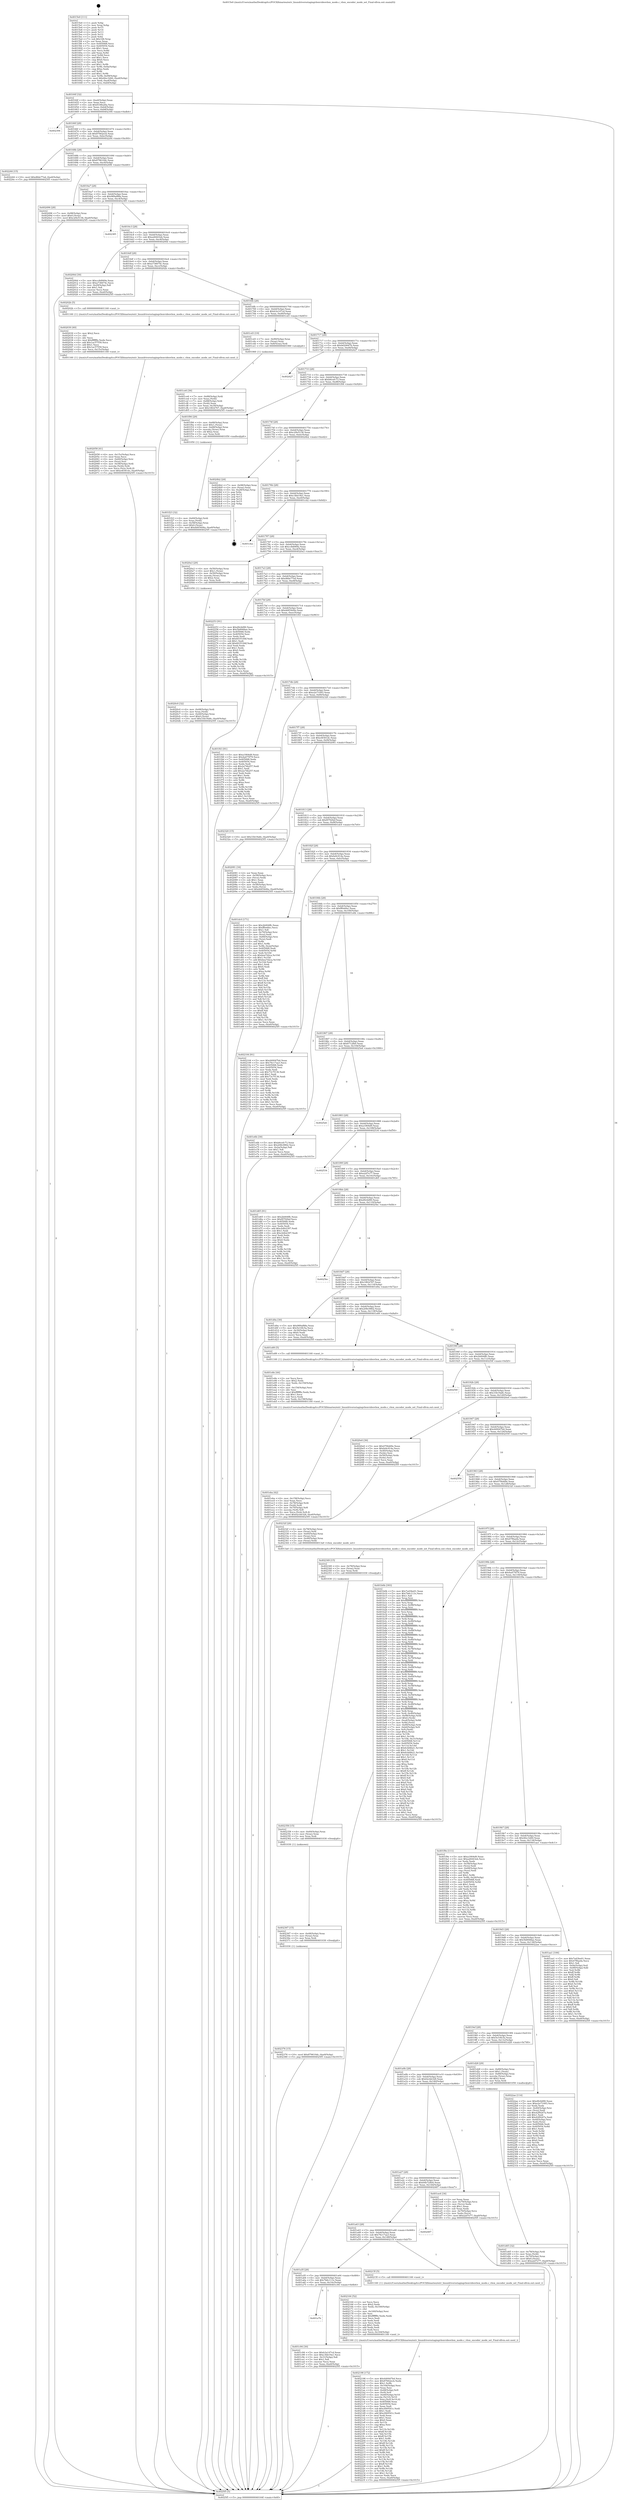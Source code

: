 digraph "0x4015e0" {
  label = "0x4015e0 (/mnt/c/Users/mathe/Desktop/tcc/POCII/binaries/extr_linuxdriversstagingvboxvideovbox_mode.c_vbox_encoder_mode_set_Final-ollvm.out::main(0))"
  labelloc = "t"
  node[shape=record]

  Entry [label="",width=0.3,height=0.3,shape=circle,fillcolor=black,style=filled]
  "0x40164f" [label="{
     0x40164f [32]\l
     | [instrs]\l
     &nbsp;&nbsp;0x40164f \<+6\>: mov -0xa0(%rbp),%eax\l
     &nbsp;&nbsp;0x401655 \<+2\>: mov %eax,%ecx\l
     &nbsp;&nbsp;0x401657 \<+6\>: sub $0x8108e26a,%ecx\l
     &nbsp;&nbsp;0x40165d \<+6\>: mov %eax,-0xb4(%rbp)\l
     &nbsp;&nbsp;0x401663 \<+6\>: mov %ecx,-0xb8(%rbp)\l
     &nbsp;&nbsp;0x401669 \<+6\>: je 0000000000402394 \<main+0xdb4\>\l
  }"]
  "0x402394" [label="{
     0x402394\l
  }", style=dashed]
  "0x40166f" [label="{
     0x40166f [28]\l
     | [instrs]\l
     &nbsp;&nbsp;0x40166f \<+5\>: jmp 0000000000401674 \<main+0x94\>\l
     &nbsp;&nbsp;0x401674 \<+6\>: mov -0xb4(%rbp),%eax\l
     &nbsp;&nbsp;0x40167a \<+5\>: sub $0x87662ecb,%eax\l
     &nbsp;&nbsp;0x40167f \<+6\>: mov %eax,-0xbc(%rbp)\l
     &nbsp;&nbsp;0x401685 \<+6\>: je 0000000000402244 \<main+0xc64\>\l
  }"]
  Exit [label="",width=0.3,height=0.3,shape=circle,fillcolor=black,style=filled,peripheries=2]
  "0x402244" [label="{
     0x402244 [15]\l
     | [instrs]\l
     &nbsp;&nbsp;0x402244 \<+10\>: movl $0xd8de77ed,-0xa0(%rbp)\l
     &nbsp;&nbsp;0x40224e \<+5\>: jmp 00000000004025f5 \<main+0x1015\>\l
  }"]
  "0x40168b" [label="{
     0x40168b [28]\l
     | [instrs]\l
     &nbsp;&nbsp;0x40168b \<+5\>: jmp 0000000000401690 \<main+0xb0\>\l
     &nbsp;&nbsp;0x401690 \<+6\>: mov -0xb4(%rbp),%eax\l
     &nbsp;&nbsp;0x401696 \<+5\>: sub $0x879610dc,%eax\l
     &nbsp;&nbsp;0x40169b \<+6\>: mov %eax,-0xc0(%rbp)\l
     &nbsp;&nbsp;0x4016a1 \<+6\>: je 0000000000402496 \<main+0xeb6\>\l
  }"]
  "0x402376" [label="{
     0x402376 [15]\l
     | [instrs]\l
     &nbsp;&nbsp;0x402376 \<+10\>: movl $0x879610dc,-0xa0(%rbp)\l
     &nbsp;&nbsp;0x402380 \<+5\>: jmp 00000000004025f5 \<main+0x1015\>\l
  }"]
  "0x402496" [label="{
     0x402496 [28]\l
     | [instrs]\l
     &nbsp;&nbsp;0x402496 \<+7\>: mov -0x98(%rbp),%rax\l
     &nbsp;&nbsp;0x40249d \<+6\>: movl $0x0,(%rax)\l
     &nbsp;&nbsp;0x4024a3 \<+10\>: movl $0xc29e5136,-0xa0(%rbp)\l
     &nbsp;&nbsp;0x4024ad \<+5\>: jmp 00000000004025f5 \<main+0x1015\>\l
  }"]
  "0x4016a7" [label="{
     0x4016a7 [28]\l
     | [instrs]\l
     &nbsp;&nbsp;0x4016a7 \<+5\>: jmp 00000000004016ac \<main+0xcc\>\l
     &nbsp;&nbsp;0x4016ac \<+6\>: mov -0xb4(%rbp),%eax\l
     &nbsp;&nbsp;0x4016b2 \<+5\>: sub $0x989af88a,%eax\l
     &nbsp;&nbsp;0x4016b7 \<+6\>: mov %eax,-0xc4(%rbp)\l
     &nbsp;&nbsp;0x4016bd \<+6\>: je 0000000000402385 \<main+0xda5\>\l
  }"]
  "0x402367" [label="{
     0x402367 [15]\l
     | [instrs]\l
     &nbsp;&nbsp;0x402367 \<+4\>: mov -0x48(%rbp),%rax\l
     &nbsp;&nbsp;0x40236b \<+3\>: mov (%rax),%rax\l
     &nbsp;&nbsp;0x40236e \<+3\>: mov %rax,%rdi\l
     &nbsp;&nbsp;0x402371 \<+5\>: call 0000000000401030 \<free@plt\>\l
     | [calls]\l
     &nbsp;&nbsp;0x401030 \{1\} (unknown)\l
  }"]
  "0x402385" [label="{
     0x402385\l
  }", style=dashed]
  "0x4016c3" [label="{
     0x4016c3 [28]\l
     | [instrs]\l
     &nbsp;&nbsp;0x4016c3 \<+5\>: jmp 00000000004016c8 \<main+0xe8\>\l
     &nbsp;&nbsp;0x4016c8 \<+6\>: mov -0xb4(%rbp),%eax\l
     &nbsp;&nbsp;0x4016ce \<+5\>: sub $0xa26443eb,%eax\l
     &nbsp;&nbsp;0x4016d3 \<+6\>: mov %eax,-0xc8(%rbp)\l
     &nbsp;&nbsp;0x4016d9 \<+6\>: je 000000000040200d \<main+0xa2d\>\l
  }"]
  "0x402358" [label="{
     0x402358 [15]\l
     | [instrs]\l
     &nbsp;&nbsp;0x402358 \<+4\>: mov -0x60(%rbp),%rax\l
     &nbsp;&nbsp;0x40235c \<+3\>: mov (%rax),%rax\l
     &nbsp;&nbsp;0x40235f \<+3\>: mov %rax,%rdi\l
     &nbsp;&nbsp;0x402362 \<+5\>: call 0000000000401030 \<free@plt\>\l
     | [calls]\l
     &nbsp;&nbsp;0x401030 \{1\} (unknown)\l
  }"]
  "0x40200d" [label="{
     0x40200d [30]\l
     | [instrs]\l
     &nbsp;&nbsp;0x40200d \<+5\>: mov $0xcc8d069a,%eax\l
     &nbsp;&nbsp;0x402012 \<+5\>: mov $0xa736674c,%ecx\l
     &nbsp;&nbsp;0x402017 \<+3\>: mov -0x29(%rbp),%dl\l
     &nbsp;&nbsp;0x40201a \<+3\>: test $0x1,%dl\l
     &nbsp;&nbsp;0x40201d \<+3\>: cmovne %ecx,%eax\l
     &nbsp;&nbsp;0x402020 \<+6\>: mov %eax,-0xa0(%rbp)\l
     &nbsp;&nbsp;0x402026 \<+5\>: jmp 00000000004025f5 \<main+0x1015\>\l
  }"]
  "0x4016df" [label="{
     0x4016df [28]\l
     | [instrs]\l
     &nbsp;&nbsp;0x4016df \<+5\>: jmp 00000000004016e4 \<main+0x104\>\l
     &nbsp;&nbsp;0x4016e4 \<+6\>: mov -0xb4(%rbp),%eax\l
     &nbsp;&nbsp;0x4016ea \<+5\>: sub $0xa736674c,%eax\l
     &nbsp;&nbsp;0x4016ef \<+6\>: mov %eax,-0xcc(%rbp)\l
     &nbsp;&nbsp;0x4016f5 \<+6\>: je 000000000040202b \<main+0xa4b\>\l
  }"]
  "0x402349" [label="{
     0x402349 [15]\l
     | [instrs]\l
     &nbsp;&nbsp;0x402349 \<+4\>: mov -0x78(%rbp),%rax\l
     &nbsp;&nbsp;0x40234d \<+3\>: mov (%rax),%rax\l
     &nbsp;&nbsp;0x402350 \<+3\>: mov %rax,%rdi\l
     &nbsp;&nbsp;0x402353 \<+5\>: call 0000000000401030 \<free@plt\>\l
     | [calls]\l
     &nbsp;&nbsp;0x401030 \{1\} (unknown)\l
  }"]
  "0x40202b" [label="{
     0x40202b [5]\l
     | [instrs]\l
     &nbsp;&nbsp;0x40202b \<+5\>: call 0000000000401160 \<next_i\>\l
     | [calls]\l
     &nbsp;&nbsp;0x401160 \{1\} (/mnt/c/Users/mathe/Desktop/tcc/POCII/binaries/extr_linuxdriversstagingvboxvideovbox_mode.c_vbox_encoder_mode_set_Final-ollvm.out::next_i)\l
  }"]
  "0x4016fb" [label="{
     0x4016fb [28]\l
     | [instrs]\l
     &nbsp;&nbsp;0x4016fb \<+5\>: jmp 0000000000401700 \<main+0x120\>\l
     &nbsp;&nbsp;0x401700 \<+6\>: mov -0xb4(%rbp),%eax\l
     &nbsp;&nbsp;0x401706 \<+5\>: sub $0xb3a147cd,%eax\l
     &nbsp;&nbsp;0x40170b \<+6\>: mov %eax,-0xd0(%rbp)\l
     &nbsp;&nbsp;0x401711 \<+6\>: je 0000000000401cd3 \<main+0x6f3\>\l
  }"]
  "0x402198" [label="{
     0x402198 [172]\l
     | [instrs]\l
     &nbsp;&nbsp;0x402198 \<+5\>: mov $0x440047b4,%ecx\l
     &nbsp;&nbsp;0x40219d \<+5\>: mov $0x87662ecb,%edx\l
     &nbsp;&nbsp;0x4021a2 \<+3\>: mov $0x1,%r8b\l
     &nbsp;&nbsp;0x4021a5 \<+6\>: mov -0x164(%rbp),%esi\l
     &nbsp;&nbsp;0x4021ab \<+3\>: imul %eax,%esi\l
     &nbsp;&nbsp;0x4021ae \<+4\>: mov -0x48(%rbp),%r9\l
     &nbsp;&nbsp;0x4021b2 \<+3\>: mov (%r9),%r9\l
     &nbsp;&nbsp;0x4021b5 \<+4\>: mov -0x40(%rbp),%r10\l
     &nbsp;&nbsp;0x4021b9 \<+3\>: movslq (%r10),%r10\l
     &nbsp;&nbsp;0x4021bc \<+4\>: mov %esi,(%r9,%r10,4)\l
     &nbsp;&nbsp;0x4021c0 \<+7\>: mov 0x405068,%eax\l
     &nbsp;&nbsp;0x4021c7 \<+7\>: mov 0x405054,%esi\l
     &nbsp;&nbsp;0x4021ce \<+2\>: mov %eax,%edi\l
     &nbsp;&nbsp;0x4021d0 \<+6\>: sub $0xc849541c,%edi\l
     &nbsp;&nbsp;0x4021d6 \<+3\>: sub $0x1,%edi\l
     &nbsp;&nbsp;0x4021d9 \<+6\>: add $0xc849541c,%edi\l
     &nbsp;&nbsp;0x4021df \<+3\>: imul %edi,%eax\l
     &nbsp;&nbsp;0x4021e2 \<+3\>: and $0x1,%eax\l
     &nbsp;&nbsp;0x4021e5 \<+3\>: cmp $0x0,%eax\l
     &nbsp;&nbsp;0x4021e8 \<+4\>: sete %r11b\l
     &nbsp;&nbsp;0x4021ec \<+3\>: cmp $0xa,%esi\l
     &nbsp;&nbsp;0x4021ef \<+3\>: setl %bl\l
     &nbsp;&nbsp;0x4021f2 \<+3\>: mov %r11b,%r14b\l
     &nbsp;&nbsp;0x4021f5 \<+4\>: xor $0xff,%r14b\l
     &nbsp;&nbsp;0x4021f9 \<+3\>: mov %bl,%r15b\l
     &nbsp;&nbsp;0x4021fc \<+4\>: xor $0xff,%r15b\l
     &nbsp;&nbsp;0x402200 \<+4\>: xor $0x1,%r8b\l
     &nbsp;&nbsp;0x402204 \<+3\>: mov %r14b,%r12b\l
     &nbsp;&nbsp;0x402207 \<+4\>: and $0xff,%r12b\l
     &nbsp;&nbsp;0x40220b \<+3\>: and %r8b,%r11b\l
     &nbsp;&nbsp;0x40220e \<+3\>: mov %r15b,%r13b\l
     &nbsp;&nbsp;0x402211 \<+4\>: and $0xff,%r13b\l
     &nbsp;&nbsp;0x402215 \<+3\>: and %r8b,%bl\l
     &nbsp;&nbsp;0x402218 \<+3\>: or %r11b,%r12b\l
     &nbsp;&nbsp;0x40221b \<+3\>: or %bl,%r13b\l
     &nbsp;&nbsp;0x40221e \<+3\>: xor %r13b,%r12b\l
     &nbsp;&nbsp;0x402221 \<+3\>: or %r15b,%r14b\l
     &nbsp;&nbsp;0x402224 \<+4\>: xor $0xff,%r14b\l
     &nbsp;&nbsp;0x402228 \<+4\>: or $0x1,%r8b\l
     &nbsp;&nbsp;0x40222c \<+3\>: and %r8b,%r14b\l
     &nbsp;&nbsp;0x40222f \<+3\>: or %r14b,%r12b\l
     &nbsp;&nbsp;0x402232 \<+4\>: test $0x1,%r12b\l
     &nbsp;&nbsp;0x402236 \<+3\>: cmovne %edx,%ecx\l
     &nbsp;&nbsp;0x402239 \<+6\>: mov %ecx,-0xa0(%rbp)\l
     &nbsp;&nbsp;0x40223f \<+5\>: jmp 00000000004025f5 \<main+0x1015\>\l
  }"]
  "0x401cd3" [label="{
     0x401cd3 [19]\l
     | [instrs]\l
     &nbsp;&nbsp;0x401cd3 \<+7\>: mov -0x90(%rbp),%rax\l
     &nbsp;&nbsp;0x401cda \<+3\>: mov (%rax),%rax\l
     &nbsp;&nbsp;0x401cdd \<+4\>: mov 0x8(%rax),%rdi\l
     &nbsp;&nbsp;0x401ce1 \<+5\>: call 0000000000401060 \<atoi@plt\>\l
     | [calls]\l
     &nbsp;&nbsp;0x401060 \{1\} (unknown)\l
  }"]
  "0x401717" [label="{
     0x401717 [28]\l
     | [instrs]\l
     &nbsp;&nbsp;0x401717 \<+5\>: jmp 000000000040171c \<main+0x13c\>\l
     &nbsp;&nbsp;0x40171c \<+6\>: mov -0xb4(%rbp),%eax\l
     &nbsp;&nbsp;0x401722 \<+5\>: sub $0xb620647b,%eax\l
     &nbsp;&nbsp;0x401727 \<+6\>: mov %eax,-0xd4(%rbp)\l
     &nbsp;&nbsp;0x40172d \<+6\>: je 0000000000402427 \<main+0xe47\>\l
  }"]
  "0x402164" [label="{
     0x402164 [52]\l
     | [instrs]\l
     &nbsp;&nbsp;0x402164 \<+2\>: xor %ecx,%ecx\l
     &nbsp;&nbsp;0x402166 \<+5\>: mov $0x2,%edx\l
     &nbsp;&nbsp;0x40216b \<+6\>: mov %edx,-0x160(%rbp)\l
     &nbsp;&nbsp;0x402171 \<+1\>: cltd\l
     &nbsp;&nbsp;0x402172 \<+6\>: mov -0x160(%rbp),%esi\l
     &nbsp;&nbsp;0x402178 \<+2\>: idiv %esi\l
     &nbsp;&nbsp;0x40217a \<+6\>: imul $0xfffffffe,%edx,%edx\l
     &nbsp;&nbsp;0x402180 \<+2\>: mov %ecx,%edi\l
     &nbsp;&nbsp;0x402182 \<+2\>: sub %edx,%edi\l
     &nbsp;&nbsp;0x402184 \<+2\>: mov %ecx,%edx\l
     &nbsp;&nbsp;0x402186 \<+3\>: sub $0x1,%edx\l
     &nbsp;&nbsp;0x402189 \<+2\>: add %edx,%edi\l
     &nbsp;&nbsp;0x40218b \<+2\>: sub %edi,%ecx\l
     &nbsp;&nbsp;0x40218d \<+6\>: mov %ecx,-0x164(%rbp)\l
     &nbsp;&nbsp;0x402193 \<+5\>: call 0000000000401160 \<next_i\>\l
     | [calls]\l
     &nbsp;&nbsp;0x401160 \{1\} (/mnt/c/Users/mathe/Desktop/tcc/POCII/binaries/extr_linuxdriversstagingvboxvideovbox_mode.c_vbox_encoder_mode_set_Final-ollvm.out::next_i)\l
  }"]
  "0x402427" [label="{
     0x402427\l
  }", style=dashed]
  "0x401733" [label="{
     0x401733 [28]\l
     | [instrs]\l
     &nbsp;&nbsp;0x401733 \<+5\>: jmp 0000000000401738 \<main+0x158\>\l
     &nbsp;&nbsp;0x401738 \<+6\>: mov -0xb4(%rbp),%eax\l
     &nbsp;&nbsp;0x40173e \<+5\>: sub $0xb6cefc73,%eax\l
     &nbsp;&nbsp;0x401743 \<+6\>: mov %eax,-0xd8(%rbp)\l
     &nbsp;&nbsp;0x401749 \<+6\>: je 0000000000401f06 \<main+0x926\>\l
  }"]
  "0x4020c0" [label="{
     0x4020c0 [32]\l
     | [instrs]\l
     &nbsp;&nbsp;0x4020c0 \<+4\>: mov -0x48(%rbp),%rdi\l
     &nbsp;&nbsp;0x4020c4 \<+3\>: mov %rax,(%rdi)\l
     &nbsp;&nbsp;0x4020c7 \<+4\>: mov -0x40(%rbp),%rax\l
     &nbsp;&nbsp;0x4020cb \<+6\>: movl $0x0,(%rax)\l
     &nbsp;&nbsp;0x4020d1 \<+10\>: movl $0x33b19a8c,-0xa0(%rbp)\l
     &nbsp;&nbsp;0x4020db \<+5\>: jmp 00000000004025f5 \<main+0x1015\>\l
  }"]
  "0x401f06" [label="{
     0x401f06 [29]\l
     | [instrs]\l
     &nbsp;&nbsp;0x401f06 \<+4\>: mov -0x68(%rbp),%rax\l
     &nbsp;&nbsp;0x401f0a \<+6\>: movl $0x1,(%rax)\l
     &nbsp;&nbsp;0x401f10 \<+4\>: mov -0x68(%rbp),%rax\l
     &nbsp;&nbsp;0x401f14 \<+3\>: movslq (%rax),%rax\l
     &nbsp;&nbsp;0x401f17 \<+4\>: shl $0x2,%rax\l
     &nbsp;&nbsp;0x401f1b \<+3\>: mov %rax,%rdi\l
     &nbsp;&nbsp;0x401f1e \<+5\>: call 0000000000401050 \<malloc@plt\>\l
     | [calls]\l
     &nbsp;&nbsp;0x401050 \{1\} (unknown)\l
  }"]
  "0x40174f" [label="{
     0x40174f [28]\l
     | [instrs]\l
     &nbsp;&nbsp;0x40174f \<+5\>: jmp 0000000000401754 \<main+0x174\>\l
     &nbsp;&nbsp;0x401754 \<+6\>: mov -0xb4(%rbp),%eax\l
     &nbsp;&nbsp;0x40175a \<+5\>: sub $0xc29e5136,%eax\l
     &nbsp;&nbsp;0x40175f \<+6\>: mov %eax,-0xdc(%rbp)\l
     &nbsp;&nbsp;0x401765 \<+6\>: je 00000000004024b2 \<main+0xed2\>\l
  }"]
  "0x402058" [label="{
     0x402058 [41]\l
     | [instrs]\l
     &nbsp;&nbsp;0x402058 \<+6\>: mov -0x15c(%rbp),%ecx\l
     &nbsp;&nbsp;0x40205e \<+3\>: imul %eax,%ecx\l
     &nbsp;&nbsp;0x402061 \<+4\>: mov -0x60(%rbp),%rsi\l
     &nbsp;&nbsp;0x402065 \<+3\>: mov (%rsi),%rsi\l
     &nbsp;&nbsp;0x402068 \<+4\>: mov -0x58(%rbp),%rdi\l
     &nbsp;&nbsp;0x40206c \<+3\>: movslq (%rdi),%rdi\l
     &nbsp;&nbsp;0x40206f \<+3\>: mov %ecx,(%rsi,%rdi,4)\l
     &nbsp;&nbsp;0x402072 \<+10\>: movl $0xe4f361dc,-0xa0(%rbp)\l
     &nbsp;&nbsp;0x40207c \<+5\>: jmp 00000000004025f5 \<main+0x1015\>\l
  }"]
  "0x4024b2" [label="{
     0x4024b2 [24]\l
     | [instrs]\l
     &nbsp;&nbsp;0x4024b2 \<+7\>: mov -0x98(%rbp),%rax\l
     &nbsp;&nbsp;0x4024b9 \<+2\>: mov (%rax),%eax\l
     &nbsp;&nbsp;0x4024bb \<+4\>: lea -0x28(%rbp),%rsp\l
     &nbsp;&nbsp;0x4024bf \<+1\>: pop %rbx\l
     &nbsp;&nbsp;0x4024c0 \<+2\>: pop %r12\l
     &nbsp;&nbsp;0x4024c2 \<+2\>: pop %r13\l
     &nbsp;&nbsp;0x4024c4 \<+2\>: pop %r14\l
     &nbsp;&nbsp;0x4024c6 \<+2\>: pop %r15\l
     &nbsp;&nbsp;0x4024c8 \<+1\>: pop %rbp\l
     &nbsp;&nbsp;0x4024c9 \<+1\>: ret\l
  }"]
  "0x40176b" [label="{
     0x40176b [28]\l
     | [instrs]\l
     &nbsp;&nbsp;0x40176b \<+5\>: jmp 0000000000401770 \<main+0x190\>\l
     &nbsp;&nbsp;0x401770 \<+6\>: mov -0xb4(%rbp),%eax\l
     &nbsp;&nbsp;0x401776 \<+5\>: sub $0xc3bb19a1,%eax\l
     &nbsp;&nbsp;0x40177b \<+6\>: mov %eax,-0xe0(%rbp)\l
     &nbsp;&nbsp;0x401781 \<+6\>: je 0000000000401cb2 \<main+0x6d2\>\l
  }"]
  "0x402030" [label="{
     0x402030 [40]\l
     | [instrs]\l
     &nbsp;&nbsp;0x402030 \<+5\>: mov $0x2,%ecx\l
     &nbsp;&nbsp;0x402035 \<+1\>: cltd\l
     &nbsp;&nbsp;0x402036 \<+2\>: idiv %ecx\l
     &nbsp;&nbsp;0x402038 \<+6\>: imul $0xfffffffe,%edx,%ecx\l
     &nbsp;&nbsp;0x40203e \<+6\>: add $0x1ac57559,%ecx\l
     &nbsp;&nbsp;0x402044 \<+3\>: add $0x1,%ecx\l
     &nbsp;&nbsp;0x402047 \<+6\>: sub $0x1ac57559,%ecx\l
     &nbsp;&nbsp;0x40204d \<+6\>: mov %ecx,-0x15c(%rbp)\l
     &nbsp;&nbsp;0x402053 \<+5\>: call 0000000000401160 \<next_i\>\l
     | [calls]\l
     &nbsp;&nbsp;0x401160 \{1\} (/mnt/c/Users/mathe/Desktop/tcc/POCII/binaries/extr_linuxdriversstagingvboxvideovbox_mode.c_vbox_encoder_mode_set_Final-ollvm.out::next_i)\l
  }"]
  "0x401cb2" [label="{
     0x401cb2\l
  }", style=dashed]
  "0x401787" [label="{
     0x401787 [28]\l
     | [instrs]\l
     &nbsp;&nbsp;0x401787 \<+5\>: jmp 000000000040178c \<main+0x1ac\>\l
     &nbsp;&nbsp;0x40178c \<+6\>: mov -0xb4(%rbp),%eax\l
     &nbsp;&nbsp;0x401792 \<+5\>: sub $0xcc8d069a,%eax\l
     &nbsp;&nbsp;0x401797 \<+6\>: mov %eax,-0xe4(%rbp)\l
     &nbsp;&nbsp;0x40179d \<+6\>: je 00000000004020a3 \<main+0xac3\>\l
  }"]
  "0x401f23" [label="{
     0x401f23 [32]\l
     | [instrs]\l
     &nbsp;&nbsp;0x401f23 \<+4\>: mov -0x60(%rbp),%rdi\l
     &nbsp;&nbsp;0x401f27 \<+3\>: mov %rax,(%rdi)\l
     &nbsp;&nbsp;0x401f2a \<+4\>: mov -0x58(%rbp),%rax\l
     &nbsp;&nbsp;0x401f2e \<+6\>: movl $0x0,(%rax)\l
     &nbsp;&nbsp;0x401f34 \<+10\>: movl $0xdd454d4a,-0xa0(%rbp)\l
     &nbsp;&nbsp;0x401f3e \<+5\>: jmp 00000000004025f5 \<main+0x1015\>\l
  }"]
  "0x4020a3" [label="{
     0x4020a3 [29]\l
     | [instrs]\l
     &nbsp;&nbsp;0x4020a3 \<+4\>: mov -0x50(%rbp),%rax\l
     &nbsp;&nbsp;0x4020a7 \<+6\>: movl $0x1,(%rax)\l
     &nbsp;&nbsp;0x4020ad \<+4\>: mov -0x50(%rbp),%rax\l
     &nbsp;&nbsp;0x4020b1 \<+3\>: movslq (%rax),%rax\l
     &nbsp;&nbsp;0x4020b4 \<+4\>: shl $0x2,%rax\l
     &nbsp;&nbsp;0x4020b8 \<+3\>: mov %rax,%rdi\l
     &nbsp;&nbsp;0x4020bb \<+5\>: call 0000000000401050 \<malloc@plt\>\l
     | [calls]\l
     &nbsp;&nbsp;0x401050 \{1\} (unknown)\l
  }"]
  "0x4017a3" [label="{
     0x4017a3 [28]\l
     | [instrs]\l
     &nbsp;&nbsp;0x4017a3 \<+5\>: jmp 00000000004017a8 \<main+0x1c8\>\l
     &nbsp;&nbsp;0x4017a8 \<+6\>: mov -0xb4(%rbp),%eax\l
     &nbsp;&nbsp;0x4017ae \<+5\>: sub $0xd8de77ed,%eax\l
     &nbsp;&nbsp;0x4017b3 \<+6\>: mov %eax,-0xe8(%rbp)\l
     &nbsp;&nbsp;0x4017b9 \<+6\>: je 0000000000402253 \<main+0xc73\>\l
  }"]
  "0x401eba" [label="{
     0x401eba [42]\l
     | [instrs]\l
     &nbsp;&nbsp;0x401eba \<+6\>: mov -0x158(%rbp),%ecx\l
     &nbsp;&nbsp;0x401ec0 \<+3\>: imul %eax,%ecx\l
     &nbsp;&nbsp;0x401ec3 \<+4\>: mov -0x78(%rbp),%rdi\l
     &nbsp;&nbsp;0x401ec7 \<+3\>: mov (%rdi),%rdi\l
     &nbsp;&nbsp;0x401eca \<+4\>: mov -0x70(%rbp),%r8\l
     &nbsp;&nbsp;0x401ece \<+3\>: movslq (%r8),%r8\l
     &nbsp;&nbsp;0x401ed1 \<+4\>: mov %ecx,(%rdi,%r8,4)\l
     &nbsp;&nbsp;0x401ed5 \<+10\>: movl $0x62cbb328,-0xa0(%rbp)\l
     &nbsp;&nbsp;0x401edf \<+5\>: jmp 00000000004025f5 \<main+0x1015\>\l
  }"]
  "0x402253" [label="{
     0x402253 [91]\l
     | [instrs]\l
     &nbsp;&nbsp;0x402253 \<+5\>: mov $0xd9c6d90,%eax\l
     &nbsp;&nbsp;0x402258 \<+5\>: mov $0x5b8948ae,%ecx\l
     &nbsp;&nbsp;0x40225d \<+7\>: mov 0x405068,%edx\l
     &nbsp;&nbsp;0x402264 \<+7\>: mov 0x405054,%esi\l
     &nbsp;&nbsp;0x40226b \<+2\>: mov %edx,%edi\l
     &nbsp;&nbsp;0x40226d \<+6\>: sub $0x6035184f,%edi\l
     &nbsp;&nbsp;0x402273 \<+3\>: sub $0x1,%edi\l
     &nbsp;&nbsp;0x402276 \<+6\>: add $0x6035184f,%edi\l
     &nbsp;&nbsp;0x40227c \<+3\>: imul %edi,%edx\l
     &nbsp;&nbsp;0x40227f \<+3\>: and $0x1,%edx\l
     &nbsp;&nbsp;0x402282 \<+3\>: cmp $0x0,%edx\l
     &nbsp;&nbsp;0x402285 \<+4\>: sete %r8b\l
     &nbsp;&nbsp;0x402289 \<+3\>: cmp $0xa,%esi\l
     &nbsp;&nbsp;0x40228c \<+4\>: setl %r9b\l
     &nbsp;&nbsp;0x402290 \<+3\>: mov %r8b,%r10b\l
     &nbsp;&nbsp;0x402293 \<+3\>: and %r9b,%r10b\l
     &nbsp;&nbsp;0x402296 \<+3\>: xor %r9b,%r8b\l
     &nbsp;&nbsp;0x402299 \<+3\>: or %r8b,%r10b\l
     &nbsp;&nbsp;0x40229c \<+4\>: test $0x1,%r10b\l
     &nbsp;&nbsp;0x4022a0 \<+3\>: cmovne %ecx,%eax\l
     &nbsp;&nbsp;0x4022a3 \<+6\>: mov %eax,-0xa0(%rbp)\l
     &nbsp;&nbsp;0x4022a9 \<+5\>: jmp 00000000004025f5 \<main+0x1015\>\l
  }"]
  "0x4017bf" [label="{
     0x4017bf [28]\l
     | [instrs]\l
     &nbsp;&nbsp;0x4017bf \<+5\>: jmp 00000000004017c4 \<main+0x1e4\>\l
     &nbsp;&nbsp;0x4017c4 \<+6\>: mov -0xb4(%rbp),%eax\l
     &nbsp;&nbsp;0x4017ca \<+5\>: sub $0xdd454d4a,%eax\l
     &nbsp;&nbsp;0x4017cf \<+6\>: mov %eax,-0xec(%rbp)\l
     &nbsp;&nbsp;0x4017d5 \<+6\>: je 0000000000401f43 \<main+0x963\>\l
  }"]
  "0x401e8e" [label="{
     0x401e8e [44]\l
     | [instrs]\l
     &nbsp;&nbsp;0x401e8e \<+2\>: xor %ecx,%ecx\l
     &nbsp;&nbsp;0x401e90 \<+5\>: mov $0x2,%edx\l
     &nbsp;&nbsp;0x401e95 \<+6\>: mov %edx,-0x154(%rbp)\l
     &nbsp;&nbsp;0x401e9b \<+1\>: cltd\l
     &nbsp;&nbsp;0x401e9c \<+6\>: mov -0x154(%rbp),%esi\l
     &nbsp;&nbsp;0x401ea2 \<+2\>: idiv %esi\l
     &nbsp;&nbsp;0x401ea4 \<+6\>: imul $0xfffffffe,%edx,%edx\l
     &nbsp;&nbsp;0x401eaa \<+3\>: sub $0x1,%ecx\l
     &nbsp;&nbsp;0x401ead \<+2\>: sub %ecx,%edx\l
     &nbsp;&nbsp;0x401eaf \<+6\>: mov %edx,-0x158(%rbp)\l
     &nbsp;&nbsp;0x401eb5 \<+5\>: call 0000000000401160 \<next_i\>\l
     | [calls]\l
     &nbsp;&nbsp;0x401160 \{1\} (/mnt/c/Users/mathe/Desktop/tcc/POCII/binaries/extr_linuxdriversstagingvboxvideovbox_mode.c_vbox_encoder_mode_set_Final-ollvm.out::next_i)\l
  }"]
  "0x401f43" [label="{
     0x401f43 [91]\l
     | [instrs]\l
     &nbsp;&nbsp;0x401f43 \<+5\>: mov $0xa1804d9,%eax\l
     &nbsp;&nbsp;0x401f48 \<+5\>: mov $0x4a475f79,%ecx\l
     &nbsp;&nbsp;0x401f4d \<+7\>: mov 0x405068,%edx\l
     &nbsp;&nbsp;0x401f54 \<+7\>: mov 0x405054,%esi\l
     &nbsp;&nbsp;0x401f5b \<+2\>: mov %edx,%edi\l
     &nbsp;&nbsp;0x401f5d \<+6\>: sub $0x2a74b257,%edi\l
     &nbsp;&nbsp;0x401f63 \<+3\>: sub $0x1,%edi\l
     &nbsp;&nbsp;0x401f66 \<+6\>: add $0x2a74b257,%edi\l
     &nbsp;&nbsp;0x401f6c \<+3\>: imul %edi,%edx\l
     &nbsp;&nbsp;0x401f6f \<+3\>: and $0x1,%edx\l
     &nbsp;&nbsp;0x401f72 \<+3\>: cmp $0x0,%edx\l
     &nbsp;&nbsp;0x401f75 \<+4\>: sete %r8b\l
     &nbsp;&nbsp;0x401f79 \<+3\>: cmp $0xa,%esi\l
     &nbsp;&nbsp;0x401f7c \<+4\>: setl %r9b\l
     &nbsp;&nbsp;0x401f80 \<+3\>: mov %r8b,%r10b\l
     &nbsp;&nbsp;0x401f83 \<+3\>: and %r9b,%r10b\l
     &nbsp;&nbsp;0x401f86 \<+3\>: xor %r9b,%r8b\l
     &nbsp;&nbsp;0x401f89 \<+3\>: or %r8b,%r10b\l
     &nbsp;&nbsp;0x401f8c \<+4\>: test $0x1,%r10b\l
     &nbsp;&nbsp;0x401f90 \<+3\>: cmovne %ecx,%eax\l
     &nbsp;&nbsp;0x401f93 \<+6\>: mov %eax,-0xa0(%rbp)\l
     &nbsp;&nbsp;0x401f99 \<+5\>: jmp 00000000004025f5 \<main+0x1015\>\l
  }"]
  "0x4017db" [label="{
     0x4017db [28]\l
     | [instrs]\l
     &nbsp;&nbsp;0x4017db \<+5\>: jmp 00000000004017e0 \<main+0x200\>\l
     &nbsp;&nbsp;0x4017e0 \<+6\>: mov -0xb4(%rbp),%eax\l
     &nbsp;&nbsp;0x4017e6 \<+5\>: sub $0xe2e71093,%eax\l
     &nbsp;&nbsp;0x4017eb \<+6\>: mov %eax,-0xf0(%rbp)\l
     &nbsp;&nbsp;0x4017f1 \<+6\>: je 0000000000402320 \<main+0xd40\>\l
  }"]
  "0x401d45" [label="{
     0x401d45 [32]\l
     | [instrs]\l
     &nbsp;&nbsp;0x401d45 \<+4\>: mov -0x78(%rbp),%rdi\l
     &nbsp;&nbsp;0x401d49 \<+3\>: mov %rax,(%rdi)\l
     &nbsp;&nbsp;0x401d4c \<+4\>: mov -0x70(%rbp),%rax\l
     &nbsp;&nbsp;0x401d50 \<+6\>: movl $0x0,(%rax)\l
     &nbsp;&nbsp;0x401d56 \<+10\>: movl $0xa2d7e77,-0xa0(%rbp)\l
     &nbsp;&nbsp;0x401d60 \<+5\>: jmp 00000000004025f5 \<main+0x1015\>\l
  }"]
  "0x402320" [label="{
     0x402320 [15]\l
     | [instrs]\l
     &nbsp;&nbsp;0x402320 \<+10\>: movl $0x33b19a8c,-0xa0(%rbp)\l
     &nbsp;&nbsp;0x40232a \<+5\>: jmp 00000000004025f5 \<main+0x1015\>\l
  }"]
  "0x4017f7" [label="{
     0x4017f7 [28]\l
     | [instrs]\l
     &nbsp;&nbsp;0x4017f7 \<+5\>: jmp 00000000004017fc \<main+0x21c\>\l
     &nbsp;&nbsp;0x4017fc \<+6\>: mov -0xb4(%rbp),%eax\l
     &nbsp;&nbsp;0x401802 \<+5\>: sub $0xe4f361dc,%eax\l
     &nbsp;&nbsp;0x401807 \<+6\>: mov %eax,-0xf4(%rbp)\l
     &nbsp;&nbsp;0x40180d \<+6\>: je 0000000000402081 \<main+0xaa1\>\l
  }"]
  "0x401ce6" [label="{
     0x401ce6 [36]\l
     | [instrs]\l
     &nbsp;&nbsp;0x401ce6 \<+7\>: mov -0x88(%rbp),%rdi\l
     &nbsp;&nbsp;0x401ced \<+2\>: mov %eax,(%rdi)\l
     &nbsp;&nbsp;0x401cef \<+7\>: mov -0x88(%rbp),%rdi\l
     &nbsp;&nbsp;0x401cf6 \<+2\>: mov (%rdi),%eax\l
     &nbsp;&nbsp;0x401cf8 \<+3\>: mov %eax,-0x30(%rbp)\l
     &nbsp;&nbsp;0x401cfb \<+10\>: movl $0x18fcb767,-0xa0(%rbp)\l
     &nbsp;&nbsp;0x401d05 \<+5\>: jmp 00000000004025f5 \<main+0x1015\>\l
  }"]
  "0x402081" [label="{
     0x402081 [34]\l
     | [instrs]\l
     &nbsp;&nbsp;0x402081 \<+2\>: xor %eax,%eax\l
     &nbsp;&nbsp;0x402083 \<+4\>: mov -0x58(%rbp),%rcx\l
     &nbsp;&nbsp;0x402087 \<+2\>: mov (%rcx),%edx\l
     &nbsp;&nbsp;0x402089 \<+3\>: sub $0x1,%eax\l
     &nbsp;&nbsp;0x40208c \<+2\>: sub %eax,%edx\l
     &nbsp;&nbsp;0x40208e \<+4\>: mov -0x58(%rbp),%rcx\l
     &nbsp;&nbsp;0x402092 \<+2\>: mov %edx,(%rcx)\l
     &nbsp;&nbsp;0x402094 \<+10\>: movl $0xdd454d4a,-0xa0(%rbp)\l
     &nbsp;&nbsp;0x40209e \<+5\>: jmp 00000000004025f5 \<main+0x1015\>\l
  }"]
  "0x401813" [label="{
     0x401813 [28]\l
     | [instrs]\l
     &nbsp;&nbsp;0x401813 \<+5\>: jmp 0000000000401818 \<main+0x238\>\l
     &nbsp;&nbsp;0x401818 \<+6\>: mov -0xb4(%rbp),%eax\l
     &nbsp;&nbsp;0x40181e \<+5\>: sub $0xf07f29ef,%eax\l
     &nbsp;&nbsp;0x401823 \<+6\>: mov %eax,-0xf8(%rbp)\l
     &nbsp;&nbsp;0x401829 \<+6\>: je 0000000000401dc0 \<main+0x7e0\>\l
  }"]
  "0x401a7b" [label="{
     0x401a7b\l
  }", style=dashed]
  "0x401dc0" [label="{
     0x401dc0 [171]\l
     | [instrs]\l
     &nbsp;&nbsp;0x401dc0 \<+5\>: mov $0x2b004ffc,%eax\l
     &nbsp;&nbsp;0x401dc5 \<+5\>: mov $0xff0e6fec,%ecx\l
     &nbsp;&nbsp;0x401dca \<+2\>: mov $0x1,%dl\l
     &nbsp;&nbsp;0x401dcc \<+4\>: mov -0x70(%rbp),%rsi\l
     &nbsp;&nbsp;0x401dd0 \<+2\>: mov (%rsi),%edi\l
     &nbsp;&nbsp;0x401dd2 \<+4\>: mov -0x80(%rbp),%rsi\l
     &nbsp;&nbsp;0x401dd6 \<+2\>: cmp (%rsi),%edi\l
     &nbsp;&nbsp;0x401dd8 \<+4\>: setl %r8b\l
     &nbsp;&nbsp;0x401ddc \<+4\>: and $0x1,%r8b\l
     &nbsp;&nbsp;0x401de0 \<+4\>: mov %r8b,-0x2a(%rbp)\l
     &nbsp;&nbsp;0x401de4 \<+7\>: mov 0x405068,%edi\l
     &nbsp;&nbsp;0x401deb \<+8\>: mov 0x405054,%r9d\l
     &nbsp;&nbsp;0x401df3 \<+3\>: mov %edi,%r10d\l
     &nbsp;&nbsp;0x401df6 \<+7\>: sub $0xbea7d2ca,%r10d\l
     &nbsp;&nbsp;0x401dfd \<+4\>: sub $0x1,%r10d\l
     &nbsp;&nbsp;0x401e01 \<+7\>: add $0xbea7d2ca,%r10d\l
     &nbsp;&nbsp;0x401e08 \<+4\>: imul %r10d,%edi\l
     &nbsp;&nbsp;0x401e0c \<+3\>: and $0x1,%edi\l
     &nbsp;&nbsp;0x401e0f \<+3\>: cmp $0x0,%edi\l
     &nbsp;&nbsp;0x401e12 \<+4\>: sete %r8b\l
     &nbsp;&nbsp;0x401e16 \<+4\>: cmp $0xa,%r9d\l
     &nbsp;&nbsp;0x401e1a \<+4\>: setl %r11b\l
     &nbsp;&nbsp;0x401e1e \<+3\>: mov %r8b,%bl\l
     &nbsp;&nbsp;0x401e21 \<+3\>: xor $0xff,%bl\l
     &nbsp;&nbsp;0x401e24 \<+3\>: mov %r11b,%r14b\l
     &nbsp;&nbsp;0x401e27 \<+4\>: xor $0xff,%r14b\l
     &nbsp;&nbsp;0x401e2b \<+3\>: xor $0x0,%dl\l
     &nbsp;&nbsp;0x401e2e \<+3\>: mov %bl,%r15b\l
     &nbsp;&nbsp;0x401e31 \<+4\>: and $0x0,%r15b\l
     &nbsp;&nbsp;0x401e35 \<+3\>: and %dl,%r8b\l
     &nbsp;&nbsp;0x401e38 \<+3\>: mov %r14b,%r12b\l
     &nbsp;&nbsp;0x401e3b \<+4\>: and $0x0,%r12b\l
     &nbsp;&nbsp;0x401e3f \<+3\>: and %dl,%r11b\l
     &nbsp;&nbsp;0x401e42 \<+3\>: or %r8b,%r15b\l
     &nbsp;&nbsp;0x401e45 \<+3\>: or %r11b,%r12b\l
     &nbsp;&nbsp;0x401e48 \<+3\>: xor %r12b,%r15b\l
     &nbsp;&nbsp;0x401e4b \<+3\>: or %r14b,%bl\l
     &nbsp;&nbsp;0x401e4e \<+3\>: xor $0xff,%bl\l
     &nbsp;&nbsp;0x401e51 \<+3\>: or $0x0,%dl\l
     &nbsp;&nbsp;0x401e54 \<+2\>: and %dl,%bl\l
     &nbsp;&nbsp;0x401e56 \<+3\>: or %bl,%r15b\l
     &nbsp;&nbsp;0x401e59 \<+4\>: test $0x1,%r15b\l
     &nbsp;&nbsp;0x401e5d \<+3\>: cmovne %ecx,%eax\l
     &nbsp;&nbsp;0x401e60 \<+6\>: mov %eax,-0xa0(%rbp)\l
     &nbsp;&nbsp;0x401e66 \<+5\>: jmp 00000000004025f5 \<main+0x1015\>\l
  }"]
  "0x40182f" [label="{
     0x40182f [28]\l
     | [instrs]\l
     &nbsp;&nbsp;0x40182f \<+5\>: jmp 0000000000401834 \<main+0x254\>\l
     &nbsp;&nbsp;0x401834 \<+6\>: mov -0xb4(%rbp),%eax\l
     &nbsp;&nbsp;0x40183a \<+5\>: sub $0xfa9c914a,%eax\l
     &nbsp;&nbsp;0x40183f \<+6\>: mov %eax,-0xfc(%rbp)\l
     &nbsp;&nbsp;0x401845 \<+6\>: je 0000000000402104 \<main+0xb24\>\l
  }"]
  "0x401c94" [label="{
     0x401c94 [30]\l
     | [instrs]\l
     &nbsp;&nbsp;0x401c94 \<+5\>: mov $0xb3a147cd,%eax\l
     &nbsp;&nbsp;0x401c99 \<+5\>: mov $0xc3bb19a1,%ecx\l
     &nbsp;&nbsp;0x401c9e \<+3\>: mov -0x31(%rbp),%dl\l
     &nbsp;&nbsp;0x401ca1 \<+3\>: test $0x1,%dl\l
     &nbsp;&nbsp;0x401ca4 \<+3\>: cmovne %ecx,%eax\l
     &nbsp;&nbsp;0x401ca7 \<+6\>: mov %eax,-0xa0(%rbp)\l
     &nbsp;&nbsp;0x401cad \<+5\>: jmp 00000000004025f5 \<main+0x1015\>\l
  }"]
  "0x402104" [label="{
     0x402104 [91]\l
     | [instrs]\l
     &nbsp;&nbsp;0x402104 \<+5\>: mov $0x440047b4,%eax\l
     &nbsp;&nbsp;0x402109 \<+5\>: mov $0x76c17aa3,%ecx\l
     &nbsp;&nbsp;0x40210e \<+7\>: mov 0x405068,%edx\l
     &nbsp;&nbsp;0x402115 \<+7\>: mov 0x405054,%esi\l
     &nbsp;&nbsp;0x40211c \<+2\>: mov %edx,%edi\l
     &nbsp;&nbsp;0x40211e \<+6\>: sub $0x73c7f136,%edi\l
     &nbsp;&nbsp;0x402124 \<+3\>: sub $0x1,%edi\l
     &nbsp;&nbsp;0x402127 \<+6\>: add $0x73c7f136,%edi\l
     &nbsp;&nbsp;0x40212d \<+3\>: imul %edi,%edx\l
     &nbsp;&nbsp;0x402130 \<+3\>: and $0x1,%edx\l
     &nbsp;&nbsp;0x402133 \<+3\>: cmp $0x0,%edx\l
     &nbsp;&nbsp;0x402136 \<+4\>: sete %r8b\l
     &nbsp;&nbsp;0x40213a \<+3\>: cmp $0xa,%esi\l
     &nbsp;&nbsp;0x40213d \<+4\>: setl %r9b\l
     &nbsp;&nbsp;0x402141 \<+3\>: mov %r8b,%r10b\l
     &nbsp;&nbsp;0x402144 \<+3\>: and %r9b,%r10b\l
     &nbsp;&nbsp;0x402147 \<+3\>: xor %r9b,%r8b\l
     &nbsp;&nbsp;0x40214a \<+3\>: or %r8b,%r10b\l
     &nbsp;&nbsp;0x40214d \<+4\>: test $0x1,%r10b\l
     &nbsp;&nbsp;0x402151 \<+3\>: cmovne %ecx,%eax\l
     &nbsp;&nbsp;0x402154 \<+6\>: mov %eax,-0xa0(%rbp)\l
     &nbsp;&nbsp;0x40215a \<+5\>: jmp 00000000004025f5 \<main+0x1015\>\l
  }"]
  "0x40184b" [label="{
     0x40184b [28]\l
     | [instrs]\l
     &nbsp;&nbsp;0x40184b \<+5\>: jmp 0000000000401850 \<main+0x270\>\l
     &nbsp;&nbsp;0x401850 \<+6\>: mov -0xb4(%rbp),%eax\l
     &nbsp;&nbsp;0x401856 \<+5\>: sub $0xff0e6fec,%eax\l
     &nbsp;&nbsp;0x40185b \<+6\>: mov %eax,-0x100(%rbp)\l
     &nbsp;&nbsp;0x401861 \<+6\>: je 0000000000401e6b \<main+0x88b\>\l
  }"]
  "0x401a5f" [label="{
     0x401a5f [28]\l
     | [instrs]\l
     &nbsp;&nbsp;0x401a5f \<+5\>: jmp 0000000000401a64 \<main+0x484\>\l
     &nbsp;&nbsp;0x401a64 \<+6\>: mov -0xb4(%rbp),%eax\l
     &nbsp;&nbsp;0x401a6a \<+5\>: sub $0x7b6c113c,%eax\l
     &nbsp;&nbsp;0x401a6f \<+6\>: mov %eax,-0x14c(%rbp)\l
     &nbsp;&nbsp;0x401a75 \<+6\>: je 0000000000401c94 \<main+0x6b4\>\l
  }"]
  "0x401e6b" [label="{
     0x401e6b [30]\l
     | [instrs]\l
     &nbsp;&nbsp;0x401e6b \<+5\>: mov $0xb6cefc73,%eax\l
     &nbsp;&nbsp;0x401e70 \<+5\>: mov $0x208c0862,%ecx\l
     &nbsp;&nbsp;0x401e75 \<+3\>: mov -0x2a(%rbp),%dl\l
     &nbsp;&nbsp;0x401e78 \<+3\>: test $0x1,%dl\l
     &nbsp;&nbsp;0x401e7b \<+3\>: cmovne %ecx,%eax\l
     &nbsp;&nbsp;0x401e7e \<+6\>: mov %eax,-0xa0(%rbp)\l
     &nbsp;&nbsp;0x401e84 \<+5\>: jmp 00000000004025f5 \<main+0x1015\>\l
  }"]
  "0x401867" [label="{
     0x401867 [28]\l
     | [instrs]\l
     &nbsp;&nbsp;0x401867 \<+5\>: jmp 000000000040186c \<main+0x28c\>\l
     &nbsp;&nbsp;0x40186c \<+6\>: mov -0xb4(%rbp),%eax\l
     &nbsp;&nbsp;0x401872 \<+5\>: sub $0x6712fb0,%eax\l
     &nbsp;&nbsp;0x401877 \<+6\>: mov %eax,-0x104(%rbp)\l
     &nbsp;&nbsp;0x40187d \<+6\>: je 00000000004025e6 \<main+0x1006\>\l
  }"]
  "0x40215f" [label="{
     0x40215f [5]\l
     | [instrs]\l
     &nbsp;&nbsp;0x40215f \<+5\>: call 0000000000401160 \<next_i\>\l
     | [calls]\l
     &nbsp;&nbsp;0x401160 \{1\} (/mnt/c/Users/mathe/Desktop/tcc/POCII/binaries/extr_linuxdriversstagingvboxvideovbox_mode.c_vbox_encoder_mode_set_Final-ollvm.out::next_i)\l
  }"]
  "0x4025e6" [label="{
     0x4025e6\l
  }", style=dashed]
  "0x401883" [label="{
     0x401883 [28]\l
     | [instrs]\l
     &nbsp;&nbsp;0x401883 \<+5\>: jmp 0000000000401888 \<main+0x2a8\>\l
     &nbsp;&nbsp;0x401888 \<+6\>: mov -0xb4(%rbp),%eax\l
     &nbsp;&nbsp;0x40188e \<+5\>: sub $0xa1804d9,%eax\l
     &nbsp;&nbsp;0x401893 \<+6\>: mov %eax,-0x108(%rbp)\l
     &nbsp;&nbsp;0x401899 \<+6\>: je 0000000000402534 \<main+0xf54\>\l
  }"]
  "0x401a43" [label="{
     0x401a43 [28]\l
     | [instrs]\l
     &nbsp;&nbsp;0x401a43 \<+5\>: jmp 0000000000401a48 \<main+0x468\>\l
     &nbsp;&nbsp;0x401a48 \<+6\>: mov -0xb4(%rbp),%eax\l
     &nbsp;&nbsp;0x401a4e \<+5\>: sub $0x76c17aa3,%eax\l
     &nbsp;&nbsp;0x401a53 \<+6\>: mov %eax,-0x148(%rbp)\l
     &nbsp;&nbsp;0x401a59 \<+6\>: je 000000000040215f \<main+0xb7f\>\l
  }"]
  "0x402534" [label="{
     0x402534\l
  }", style=dashed]
  "0x40189f" [label="{
     0x40189f [28]\l
     | [instrs]\l
     &nbsp;&nbsp;0x40189f \<+5\>: jmp 00000000004018a4 \<main+0x2c4\>\l
     &nbsp;&nbsp;0x4018a4 \<+6\>: mov -0xb4(%rbp),%eax\l
     &nbsp;&nbsp;0x4018aa \<+5\>: sub $0xa2d7e77,%eax\l
     &nbsp;&nbsp;0x4018af \<+6\>: mov %eax,-0x10c(%rbp)\l
     &nbsp;&nbsp;0x4018b5 \<+6\>: je 0000000000401d65 \<main+0x785\>\l
  }"]
  "0x402487" [label="{
     0x402487\l
  }", style=dashed]
  "0x401d65" [label="{
     0x401d65 [91]\l
     | [instrs]\l
     &nbsp;&nbsp;0x401d65 \<+5\>: mov $0x2b004ffc,%eax\l
     &nbsp;&nbsp;0x401d6a \<+5\>: mov $0xf07f29ef,%ecx\l
     &nbsp;&nbsp;0x401d6f \<+7\>: mov 0x405068,%edx\l
     &nbsp;&nbsp;0x401d76 \<+7\>: mov 0x405054,%esi\l
     &nbsp;&nbsp;0x401d7d \<+2\>: mov %edx,%edi\l
     &nbsp;&nbsp;0x401d7f \<+6\>: add $0xcb4b2397,%edi\l
     &nbsp;&nbsp;0x401d85 \<+3\>: sub $0x1,%edi\l
     &nbsp;&nbsp;0x401d88 \<+6\>: sub $0xcb4b2397,%edi\l
     &nbsp;&nbsp;0x401d8e \<+3\>: imul %edi,%edx\l
     &nbsp;&nbsp;0x401d91 \<+3\>: and $0x1,%edx\l
     &nbsp;&nbsp;0x401d94 \<+3\>: cmp $0x0,%edx\l
     &nbsp;&nbsp;0x401d97 \<+4\>: sete %r8b\l
     &nbsp;&nbsp;0x401d9b \<+3\>: cmp $0xa,%esi\l
     &nbsp;&nbsp;0x401d9e \<+4\>: setl %r9b\l
     &nbsp;&nbsp;0x401da2 \<+3\>: mov %r8b,%r10b\l
     &nbsp;&nbsp;0x401da5 \<+3\>: and %r9b,%r10b\l
     &nbsp;&nbsp;0x401da8 \<+3\>: xor %r9b,%r8b\l
     &nbsp;&nbsp;0x401dab \<+3\>: or %r8b,%r10b\l
     &nbsp;&nbsp;0x401dae \<+4\>: test $0x1,%r10b\l
     &nbsp;&nbsp;0x401db2 \<+3\>: cmovne %ecx,%eax\l
     &nbsp;&nbsp;0x401db5 \<+6\>: mov %eax,-0xa0(%rbp)\l
     &nbsp;&nbsp;0x401dbb \<+5\>: jmp 00000000004025f5 \<main+0x1015\>\l
  }"]
  "0x4018bb" [label="{
     0x4018bb [28]\l
     | [instrs]\l
     &nbsp;&nbsp;0x4018bb \<+5\>: jmp 00000000004018c0 \<main+0x2e0\>\l
     &nbsp;&nbsp;0x4018c0 \<+6\>: mov -0xb4(%rbp),%eax\l
     &nbsp;&nbsp;0x4018c6 \<+5\>: sub $0xd9c6d90,%eax\l
     &nbsp;&nbsp;0x4018cb \<+6\>: mov %eax,-0x110(%rbp)\l
     &nbsp;&nbsp;0x4018d1 \<+6\>: je 00000000004025bc \<main+0xfdc\>\l
  }"]
  "0x401a27" [label="{
     0x401a27 [28]\l
     | [instrs]\l
     &nbsp;&nbsp;0x401a27 \<+5\>: jmp 0000000000401a2c \<main+0x44c\>\l
     &nbsp;&nbsp;0x401a2c \<+6\>: mov -0xb4(%rbp),%eax\l
     &nbsp;&nbsp;0x401a32 \<+5\>: sub $0x64b724b4,%eax\l
     &nbsp;&nbsp;0x401a37 \<+6\>: mov %eax,-0x144(%rbp)\l
     &nbsp;&nbsp;0x401a3d \<+6\>: je 0000000000402487 \<main+0xea7\>\l
  }"]
  "0x4025bc" [label="{
     0x4025bc\l
  }", style=dashed]
  "0x4018d7" [label="{
     0x4018d7 [28]\l
     | [instrs]\l
     &nbsp;&nbsp;0x4018d7 \<+5\>: jmp 00000000004018dc \<main+0x2fc\>\l
     &nbsp;&nbsp;0x4018dc \<+6\>: mov -0xb4(%rbp),%eax\l
     &nbsp;&nbsp;0x4018e2 \<+5\>: sub $0x18fcb767,%eax\l
     &nbsp;&nbsp;0x4018e7 \<+6\>: mov %eax,-0x114(%rbp)\l
     &nbsp;&nbsp;0x4018ed \<+6\>: je 0000000000401d0a \<main+0x72a\>\l
  }"]
  "0x401ee4" [label="{
     0x401ee4 [34]\l
     | [instrs]\l
     &nbsp;&nbsp;0x401ee4 \<+2\>: xor %eax,%eax\l
     &nbsp;&nbsp;0x401ee6 \<+4\>: mov -0x70(%rbp),%rcx\l
     &nbsp;&nbsp;0x401eea \<+2\>: mov (%rcx),%edx\l
     &nbsp;&nbsp;0x401eec \<+3\>: sub $0x1,%eax\l
     &nbsp;&nbsp;0x401eef \<+2\>: sub %eax,%edx\l
     &nbsp;&nbsp;0x401ef1 \<+4\>: mov -0x70(%rbp),%rcx\l
     &nbsp;&nbsp;0x401ef5 \<+2\>: mov %edx,(%rcx)\l
     &nbsp;&nbsp;0x401ef7 \<+10\>: movl $0xa2d7e77,-0xa0(%rbp)\l
     &nbsp;&nbsp;0x401f01 \<+5\>: jmp 00000000004025f5 \<main+0x1015\>\l
  }"]
  "0x401d0a" [label="{
     0x401d0a [30]\l
     | [instrs]\l
     &nbsp;&nbsp;0x401d0a \<+5\>: mov $0x989af88a,%eax\l
     &nbsp;&nbsp;0x401d0f \<+5\>: mov $0x5e10fc5a,%ecx\l
     &nbsp;&nbsp;0x401d14 \<+3\>: mov -0x30(%rbp),%edx\l
     &nbsp;&nbsp;0x401d17 \<+3\>: cmp $0x0,%edx\l
     &nbsp;&nbsp;0x401d1a \<+3\>: cmove %ecx,%eax\l
     &nbsp;&nbsp;0x401d1d \<+6\>: mov %eax,-0xa0(%rbp)\l
     &nbsp;&nbsp;0x401d23 \<+5\>: jmp 00000000004025f5 \<main+0x1015\>\l
  }"]
  "0x4018f3" [label="{
     0x4018f3 [28]\l
     | [instrs]\l
     &nbsp;&nbsp;0x4018f3 \<+5\>: jmp 00000000004018f8 \<main+0x318\>\l
     &nbsp;&nbsp;0x4018f8 \<+6\>: mov -0xb4(%rbp),%eax\l
     &nbsp;&nbsp;0x4018fe \<+5\>: sub $0x208c0862,%eax\l
     &nbsp;&nbsp;0x401903 \<+6\>: mov %eax,-0x118(%rbp)\l
     &nbsp;&nbsp;0x401909 \<+6\>: je 0000000000401e89 \<main+0x8a9\>\l
  }"]
  "0x401a0b" [label="{
     0x401a0b [28]\l
     | [instrs]\l
     &nbsp;&nbsp;0x401a0b \<+5\>: jmp 0000000000401a10 \<main+0x430\>\l
     &nbsp;&nbsp;0x401a10 \<+6\>: mov -0xb4(%rbp),%eax\l
     &nbsp;&nbsp;0x401a16 \<+5\>: sub $0x62cbb328,%eax\l
     &nbsp;&nbsp;0x401a1b \<+6\>: mov %eax,-0x140(%rbp)\l
     &nbsp;&nbsp;0x401a21 \<+6\>: je 0000000000401ee4 \<main+0x904\>\l
  }"]
  "0x401e89" [label="{
     0x401e89 [5]\l
     | [instrs]\l
     &nbsp;&nbsp;0x401e89 \<+5\>: call 0000000000401160 \<next_i\>\l
     | [calls]\l
     &nbsp;&nbsp;0x401160 \{1\} (/mnt/c/Users/mathe/Desktop/tcc/POCII/binaries/extr_linuxdriversstagingvboxvideovbox_mode.c_vbox_encoder_mode_set_Final-ollvm.out::next_i)\l
  }"]
  "0x40190f" [label="{
     0x40190f [28]\l
     | [instrs]\l
     &nbsp;&nbsp;0x40190f \<+5\>: jmp 0000000000401914 \<main+0x334\>\l
     &nbsp;&nbsp;0x401914 \<+6\>: mov -0xb4(%rbp),%eax\l
     &nbsp;&nbsp;0x40191a \<+5\>: sub $0x2b004ffc,%eax\l
     &nbsp;&nbsp;0x40191f \<+6\>: mov %eax,-0x11c(%rbp)\l
     &nbsp;&nbsp;0x401925 \<+6\>: je 000000000040250f \<main+0xf2f\>\l
  }"]
  "0x401d28" [label="{
     0x401d28 [29]\l
     | [instrs]\l
     &nbsp;&nbsp;0x401d28 \<+4\>: mov -0x80(%rbp),%rax\l
     &nbsp;&nbsp;0x401d2c \<+6\>: movl $0x1,(%rax)\l
     &nbsp;&nbsp;0x401d32 \<+4\>: mov -0x80(%rbp),%rax\l
     &nbsp;&nbsp;0x401d36 \<+3\>: movslq (%rax),%rax\l
     &nbsp;&nbsp;0x401d39 \<+4\>: shl $0x2,%rax\l
     &nbsp;&nbsp;0x401d3d \<+3\>: mov %rax,%rdi\l
     &nbsp;&nbsp;0x401d40 \<+5\>: call 0000000000401050 \<malloc@plt\>\l
     | [calls]\l
     &nbsp;&nbsp;0x401050 \{1\} (unknown)\l
  }"]
  "0x40250f" [label="{
     0x40250f\l
  }", style=dashed]
  "0x40192b" [label="{
     0x40192b [28]\l
     | [instrs]\l
     &nbsp;&nbsp;0x40192b \<+5\>: jmp 0000000000401930 \<main+0x350\>\l
     &nbsp;&nbsp;0x401930 \<+6\>: mov -0xb4(%rbp),%eax\l
     &nbsp;&nbsp;0x401936 \<+5\>: sub $0x33b19a8c,%eax\l
     &nbsp;&nbsp;0x40193b \<+6\>: mov %eax,-0x120(%rbp)\l
     &nbsp;&nbsp;0x401941 \<+6\>: je 00000000004020e0 \<main+0xb00\>\l
  }"]
  "0x4019ef" [label="{
     0x4019ef [28]\l
     | [instrs]\l
     &nbsp;&nbsp;0x4019ef \<+5\>: jmp 00000000004019f4 \<main+0x414\>\l
     &nbsp;&nbsp;0x4019f4 \<+6\>: mov -0xb4(%rbp),%eax\l
     &nbsp;&nbsp;0x4019fa \<+5\>: sub $0x5e10fc5a,%eax\l
     &nbsp;&nbsp;0x4019ff \<+6\>: mov %eax,-0x13c(%rbp)\l
     &nbsp;&nbsp;0x401a05 \<+6\>: je 0000000000401d28 \<main+0x748\>\l
  }"]
  "0x4020e0" [label="{
     0x4020e0 [36]\l
     | [instrs]\l
     &nbsp;&nbsp;0x4020e0 \<+5\>: mov $0x47f4dd9e,%eax\l
     &nbsp;&nbsp;0x4020e5 \<+5\>: mov $0xfa9c914a,%ecx\l
     &nbsp;&nbsp;0x4020ea \<+4\>: mov -0x40(%rbp),%rdx\l
     &nbsp;&nbsp;0x4020ee \<+2\>: mov (%rdx),%esi\l
     &nbsp;&nbsp;0x4020f0 \<+4\>: mov -0x50(%rbp),%rdx\l
     &nbsp;&nbsp;0x4020f4 \<+2\>: cmp (%rdx),%esi\l
     &nbsp;&nbsp;0x4020f6 \<+3\>: cmovl %ecx,%eax\l
     &nbsp;&nbsp;0x4020f9 \<+6\>: mov %eax,-0xa0(%rbp)\l
     &nbsp;&nbsp;0x4020ff \<+5\>: jmp 00000000004025f5 \<main+0x1015\>\l
  }"]
  "0x401947" [label="{
     0x401947 [28]\l
     | [instrs]\l
     &nbsp;&nbsp;0x401947 \<+5\>: jmp 000000000040194c \<main+0x36c\>\l
     &nbsp;&nbsp;0x40194c \<+6\>: mov -0xb4(%rbp),%eax\l
     &nbsp;&nbsp;0x401952 \<+5\>: sub $0x440047b4,%eax\l
     &nbsp;&nbsp;0x401957 \<+6\>: mov %eax,-0x124(%rbp)\l
     &nbsp;&nbsp;0x40195d \<+6\>: je 0000000000402559 \<main+0xf79\>\l
  }"]
  "0x4022ae" [label="{
     0x4022ae [114]\l
     | [instrs]\l
     &nbsp;&nbsp;0x4022ae \<+5\>: mov $0xd9c6d90,%eax\l
     &nbsp;&nbsp;0x4022b3 \<+5\>: mov $0xe2e71093,%ecx\l
     &nbsp;&nbsp;0x4022b8 \<+2\>: xor %edx,%edx\l
     &nbsp;&nbsp;0x4022ba \<+4\>: mov -0x40(%rbp),%rsi\l
     &nbsp;&nbsp;0x4022be \<+2\>: mov (%rsi),%edi\l
     &nbsp;&nbsp;0x4022c0 \<+6\>: sub $0x42f9247a,%edi\l
     &nbsp;&nbsp;0x4022c6 \<+3\>: add $0x1,%edi\l
     &nbsp;&nbsp;0x4022c9 \<+6\>: add $0x42f9247a,%edi\l
     &nbsp;&nbsp;0x4022cf \<+4\>: mov -0x40(%rbp),%rsi\l
     &nbsp;&nbsp;0x4022d3 \<+2\>: mov %edi,(%rsi)\l
     &nbsp;&nbsp;0x4022d5 \<+7\>: mov 0x405068,%edi\l
     &nbsp;&nbsp;0x4022dc \<+8\>: mov 0x405054,%r8d\l
     &nbsp;&nbsp;0x4022e4 \<+3\>: sub $0x1,%edx\l
     &nbsp;&nbsp;0x4022e7 \<+3\>: mov %edi,%r9d\l
     &nbsp;&nbsp;0x4022ea \<+3\>: add %edx,%r9d\l
     &nbsp;&nbsp;0x4022ed \<+4\>: imul %r9d,%edi\l
     &nbsp;&nbsp;0x4022f1 \<+3\>: and $0x1,%edi\l
     &nbsp;&nbsp;0x4022f4 \<+3\>: cmp $0x0,%edi\l
     &nbsp;&nbsp;0x4022f7 \<+4\>: sete %r10b\l
     &nbsp;&nbsp;0x4022fb \<+4\>: cmp $0xa,%r8d\l
     &nbsp;&nbsp;0x4022ff \<+4\>: setl %r11b\l
     &nbsp;&nbsp;0x402303 \<+3\>: mov %r10b,%bl\l
     &nbsp;&nbsp;0x402306 \<+3\>: and %r11b,%bl\l
     &nbsp;&nbsp;0x402309 \<+3\>: xor %r11b,%r10b\l
     &nbsp;&nbsp;0x40230c \<+3\>: or %r10b,%bl\l
     &nbsp;&nbsp;0x40230f \<+3\>: test $0x1,%bl\l
     &nbsp;&nbsp;0x402312 \<+3\>: cmovne %ecx,%eax\l
     &nbsp;&nbsp;0x402315 \<+6\>: mov %eax,-0xa0(%rbp)\l
     &nbsp;&nbsp;0x40231b \<+5\>: jmp 00000000004025f5 \<main+0x1015\>\l
  }"]
  "0x402559" [label="{
     0x402559\l
  }", style=dashed]
  "0x401963" [label="{
     0x401963 [28]\l
     | [instrs]\l
     &nbsp;&nbsp;0x401963 \<+5\>: jmp 0000000000401968 \<main+0x388\>\l
     &nbsp;&nbsp;0x401968 \<+6\>: mov -0xb4(%rbp),%eax\l
     &nbsp;&nbsp;0x40196e \<+5\>: sub $0x47f4dd9e,%eax\l
     &nbsp;&nbsp;0x401973 \<+6\>: mov %eax,-0x128(%rbp)\l
     &nbsp;&nbsp;0x401979 \<+6\>: je 000000000040232f \<main+0xd4f\>\l
  }"]
  "0x4015e0" [label="{
     0x4015e0 [111]\l
     | [instrs]\l
     &nbsp;&nbsp;0x4015e0 \<+1\>: push %rbp\l
     &nbsp;&nbsp;0x4015e1 \<+3\>: mov %rsp,%rbp\l
     &nbsp;&nbsp;0x4015e4 \<+2\>: push %r15\l
     &nbsp;&nbsp;0x4015e6 \<+2\>: push %r14\l
     &nbsp;&nbsp;0x4015e8 \<+2\>: push %r13\l
     &nbsp;&nbsp;0x4015ea \<+2\>: push %r12\l
     &nbsp;&nbsp;0x4015ec \<+1\>: push %rbx\l
     &nbsp;&nbsp;0x4015ed \<+7\>: sub $0x168,%rsp\l
     &nbsp;&nbsp;0x4015f4 \<+2\>: xor %eax,%eax\l
     &nbsp;&nbsp;0x4015f6 \<+7\>: mov 0x405068,%ecx\l
     &nbsp;&nbsp;0x4015fd \<+7\>: mov 0x405054,%edx\l
     &nbsp;&nbsp;0x401604 \<+3\>: sub $0x1,%eax\l
     &nbsp;&nbsp;0x401607 \<+3\>: mov %ecx,%r8d\l
     &nbsp;&nbsp;0x40160a \<+3\>: add %eax,%r8d\l
     &nbsp;&nbsp;0x40160d \<+4\>: imul %r8d,%ecx\l
     &nbsp;&nbsp;0x401611 \<+3\>: and $0x1,%ecx\l
     &nbsp;&nbsp;0x401614 \<+3\>: cmp $0x0,%ecx\l
     &nbsp;&nbsp;0x401617 \<+4\>: sete %r9b\l
     &nbsp;&nbsp;0x40161b \<+4\>: and $0x1,%r9b\l
     &nbsp;&nbsp;0x40161f \<+7\>: mov %r9b,-0x9a(%rbp)\l
     &nbsp;&nbsp;0x401626 \<+3\>: cmp $0xa,%edx\l
     &nbsp;&nbsp;0x401629 \<+4\>: setl %r9b\l
     &nbsp;&nbsp;0x40162d \<+4\>: and $0x1,%r9b\l
     &nbsp;&nbsp;0x401631 \<+7\>: mov %r9b,-0x99(%rbp)\l
     &nbsp;&nbsp;0x401638 \<+10\>: movl $0x4fec3260,-0xa0(%rbp)\l
     &nbsp;&nbsp;0x401642 \<+6\>: mov %edi,-0xa4(%rbp)\l
     &nbsp;&nbsp;0x401648 \<+7\>: mov %rsi,-0xb0(%rbp)\l
  }"]
  "0x40232f" [label="{
     0x40232f [26]\l
     | [instrs]\l
     &nbsp;&nbsp;0x40232f \<+4\>: mov -0x78(%rbp),%rax\l
     &nbsp;&nbsp;0x402333 \<+3\>: mov (%rax),%rdi\l
     &nbsp;&nbsp;0x402336 \<+4\>: mov -0x60(%rbp),%rax\l
     &nbsp;&nbsp;0x40233a \<+3\>: mov (%rax),%rsi\l
     &nbsp;&nbsp;0x40233d \<+4\>: mov -0x48(%rbp),%rax\l
     &nbsp;&nbsp;0x402341 \<+3\>: mov (%rax),%rdx\l
     &nbsp;&nbsp;0x402344 \<+5\>: call 00000000004013a0 \<vbox_encoder_mode_set\>\l
     | [calls]\l
     &nbsp;&nbsp;0x4013a0 \{1\} (/mnt/c/Users/mathe/Desktop/tcc/POCII/binaries/extr_linuxdriversstagingvboxvideovbox_mode.c_vbox_encoder_mode_set_Final-ollvm.out::vbox_encoder_mode_set)\l
  }"]
  "0x40197f" [label="{
     0x40197f [28]\l
     | [instrs]\l
     &nbsp;&nbsp;0x40197f \<+5\>: jmp 0000000000401984 \<main+0x3a4\>\l
     &nbsp;&nbsp;0x401984 \<+6\>: mov -0xb4(%rbp),%eax\l
     &nbsp;&nbsp;0x40198a \<+5\>: sub $0x47f6aefa,%eax\l
     &nbsp;&nbsp;0x40198f \<+6\>: mov %eax,-0x12c(%rbp)\l
     &nbsp;&nbsp;0x401995 \<+6\>: je 0000000000401b0b \<main+0x52b\>\l
  }"]
  "0x4025f5" [label="{
     0x4025f5 [5]\l
     | [instrs]\l
     &nbsp;&nbsp;0x4025f5 \<+5\>: jmp 000000000040164f \<main+0x6f\>\l
  }"]
  "0x401b0b" [label="{
     0x401b0b [393]\l
     | [instrs]\l
     &nbsp;&nbsp;0x401b0b \<+5\>: mov $0x7ed3be01,%eax\l
     &nbsp;&nbsp;0x401b10 \<+5\>: mov $0x7b6c113c,%ecx\l
     &nbsp;&nbsp;0x401b15 \<+2\>: mov $0x1,%dl\l
     &nbsp;&nbsp;0x401b17 \<+3\>: mov %rsp,%rsi\l
     &nbsp;&nbsp;0x401b1a \<+4\>: add $0xfffffffffffffff0,%rsi\l
     &nbsp;&nbsp;0x401b1e \<+3\>: mov %rsi,%rsp\l
     &nbsp;&nbsp;0x401b21 \<+7\>: mov %rsi,-0x98(%rbp)\l
     &nbsp;&nbsp;0x401b28 \<+3\>: mov %rsp,%rsi\l
     &nbsp;&nbsp;0x401b2b \<+4\>: add $0xfffffffffffffff0,%rsi\l
     &nbsp;&nbsp;0x401b2f \<+3\>: mov %rsi,%rsp\l
     &nbsp;&nbsp;0x401b32 \<+3\>: mov %rsp,%rdi\l
     &nbsp;&nbsp;0x401b35 \<+4\>: add $0xfffffffffffffff0,%rdi\l
     &nbsp;&nbsp;0x401b39 \<+3\>: mov %rdi,%rsp\l
     &nbsp;&nbsp;0x401b3c \<+7\>: mov %rdi,-0x90(%rbp)\l
     &nbsp;&nbsp;0x401b43 \<+3\>: mov %rsp,%rdi\l
     &nbsp;&nbsp;0x401b46 \<+4\>: add $0xfffffffffffffff0,%rdi\l
     &nbsp;&nbsp;0x401b4a \<+3\>: mov %rdi,%rsp\l
     &nbsp;&nbsp;0x401b4d \<+7\>: mov %rdi,-0x88(%rbp)\l
     &nbsp;&nbsp;0x401b54 \<+3\>: mov %rsp,%rdi\l
     &nbsp;&nbsp;0x401b57 \<+4\>: add $0xfffffffffffffff0,%rdi\l
     &nbsp;&nbsp;0x401b5b \<+3\>: mov %rdi,%rsp\l
     &nbsp;&nbsp;0x401b5e \<+4\>: mov %rdi,-0x80(%rbp)\l
     &nbsp;&nbsp;0x401b62 \<+3\>: mov %rsp,%rdi\l
     &nbsp;&nbsp;0x401b65 \<+4\>: add $0xfffffffffffffff0,%rdi\l
     &nbsp;&nbsp;0x401b69 \<+3\>: mov %rdi,%rsp\l
     &nbsp;&nbsp;0x401b6c \<+4\>: mov %rdi,-0x78(%rbp)\l
     &nbsp;&nbsp;0x401b70 \<+3\>: mov %rsp,%rdi\l
     &nbsp;&nbsp;0x401b73 \<+4\>: add $0xfffffffffffffff0,%rdi\l
     &nbsp;&nbsp;0x401b77 \<+3\>: mov %rdi,%rsp\l
     &nbsp;&nbsp;0x401b7a \<+4\>: mov %rdi,-0x70(%rbp)\l
     &nbsp;&nbsp;0x401b7e \<+3\>: mov %rsp,%rdi\l
     &nbsp;&nbsp;0x401b81 \<+4\>: add $0xfffffffffffffff0,%rdi\l
     &nbsp;&nbsp;0x401b85 \<+3\>: mov %rdi,%rsp\l
     &nbsp;&nbsp;0x401b88 \<+4\>: mov %rdi,-0x68(%rbp)\l
     &nbsp;&nbsp;0x401b8c \<+3\>: mov %rsp,%rdi\l
     &nbsp;&nbsp;0x401b8f \<+4\>: add $0xfffffffffffffff0,%rdi\l
     &nbsp;&nbsp;0x401b93 \<+3\>: mov %rdi,%rsp\l
     &nbsp;&nbsp;0x401b96 \<+4\>: mov %rdi,-0x60(%rbp)\l
     &nbsp;&nbsp;0x401b9a \<+3\>: mov %rsp,%rdi\l
     &nbsp;&nbsp;0x401b9d \<+4\>: add $0xfffffffffffffff0,%rdi\l
     &nbsp;&nbsp;0x401ba1 \<+3\>: mov %rdi,%rsp\l
     &nbsp;&nbsp;0x401ba4 \<+4\>: mov %rdi,-0x58(%rbp)\l
     &nbsp;&nbsp;0x401ba8 \<+3\>: mov %rsp,%rdi\l
     &nbsp;&nbsp;0x401bab \<+4\>: add $0xfffffffffffffff0,%rdi\l
     &nbsp;&nbsp;0x401baf \<+3\>: mov %rdi,%rsp\l
     &nbsp;&nbsp;0x401bb2 \<+4\>: mov %rdi,-0x50(%rbp)\l
     &nbsp;&nbsp;0x401bb6 \<+3\>: mov %rsp,%rdi\l
     &nbsp;&nbsp;0x401bb9 \<+4\>: add $0xfffffffffffffff0,%rdi\l
     &nbsp;&nbsp;0x401bbd \<+3\>: mov %rdi,%rsp\l
     &nbsp;&nbsp;0x401bc0 \<+4\>: mov %rdi,-0x48(%rbp)\l
     &nbsp;&nbsp;0x401bc4 \<+3\>: mov %rsp,%rdi\l
     &nbsp;&nbsp;0x401bc7 \<+4\>: add $0xfffffffffffffff0,%rdi\l
     &nbsp;&nbsp;0x401bcb \<+3\>: mov %rdi,%rsp\l
     &nbsp;&nbsp;0x401bce \<+4\>: mov %rdi,-0x40(%rbp)\l
     &nbsp;&nbsp;0x401bd2 \<+7\>: mov -0x98(%rbp),%rdi\l
     &nbsp;&nbsp;0x401bd9 \<+6\>: movl $0x0,(%rdi)\l
     &nbsp;&nbsp;0x401bdf \<+7\>: mov -0xa4(%rbp),%r8d\l
     &nbsp;&nbsp;0x401be6 \<+3\>: mov %r8d,(%rsi)\l
     &nbsp;&nbsp;0x401be9 \<+7\>: mov -0x90(%rbp),%rdi\l
     &nbsp;&nbsp;0x401bf0 \<+7\>: mov -0xb0(%rbp),%r9\l
     &nbsp;&nbsp;0x401bf7 \<+3\>: mov %r9,(%rdi)\l
     &nbsp;&nbsp;0x401bfa \<+3\>: cmpl $0x2,(%rsi)\l
     &nbsp;&nbsp;0x401bfd \<+4\>: setne %r10b\l
     &nbsp;&nbsp;0x401c01 \<+4\>: and $0x1,%r10b\l
     &nbsp;&nbsp;0x401c05 \<+4\>: mov %r10b,-0x31(%rbp)\l
     &nbsp;&nbsp;0x401c09 \<+8\>: mov 0x405068,%r11d\l
     &nbsp;&nbsp;0x401c11 \<+7\>: mov 0x405054,%ebx\l
     &nbsp;&nbsp;0x401c18 \<+3\>: mov %r11d,%r14d\l
     &nbsp;&nbsp;0x401c1b \<+7\>: sub $0x6cbfdb21,%r14d\l
     &nbsp;&nbsp;0x401c22 \<+4\>: sub $0x1,%r14d\l
     &nbsp;&nbsp;0x401c26 \<+7\>: add $0x6cbfdb21,%r14d\l
     &nbsp;&nbsp;0x401c2d \<+4\>: imul %r14d,%r11d\l
     &nbsp;&nbsp;0x401c31 \<+4\>: and $0x1,%r11d\l
     &nbsp;&nbsp;0x401c35 \<+4\>: cmp $0x0,%r11d\l
     &nbsp;&nbsp;0x401c39 \<+4\>: sete %r10b\l
     &nbsp;&nbsp;0x401c3d \<+3\>: cmp $0xa,%ebx\l
     &nbsp;&nbsp;0x401c40 \<+4\>: setl %r15b\l
     &nbsp;&nbsp;0x401c44 \<+3\>: mov %r10b,%r12b\l
     &nbsp;&nbsp;0x401c47 \<+4\>: xor $0xff,%r12b\l
     &nbsp;&nbsp;0x401c4b \<+3\>: mov %r15b,%r13b\l
     &nbsp;&nbsp;0x401c4e \<+4\>: xor $0xff,%r13b\l
     &nbsp;&nbsp;0x401c52 \<+3\>: xor $0x0,%dl\l
     &nbsp;&nbsp;0x401c55 \<+3\>: mov %r12b,%sil\l
     &nbsp;&nbsp;0x401c58 \<+4\>: and $0x0,%sil\l
     &nbsp;&nbsp;0x401c5c \<+3\>: and %dl,%r10b\l
     &nbsp;&nbsp;0x401c5f \<+3\>: mov %r13b,%dil\l
     &nbsp;&nbsp;0x401c62 \<+4\>: and $0x0,%dil\l
     &nbsp;&nbsp;0x401c66 \<+3\>: and %dl,%r15b\l
     &nbsp;&nbsp;0x401c69 \<+3\>: or %r10b,%sil\l
     &nbsp;&nbsp;0x401c6c \<+3\>: or %r15b,%dil\l
     &nbsp;&nbsp;0x401c6f \<+3\>: xor %dil,%sil\l
     &nbsp;&nbsp;0x401c72 \<+3\>: or %r13b,%r12b\l
     &nbsp;&nbsp;0x401c75 \<+4\>: xor $0xff,%r12b\l
     &nbsp;&nbsp;0x401c79 \<+3\>: or $0x0,%dl\l
     &nbsp;&nbsp;0x401c7c \<+3\>: and %dl,%r12b\l
     &nbsp;&nbsp;0x401c7f \<+3\>: or %r12b,%sil\l
     &nbsp;&nbsp;0x401c82 \<+4\>: test $0x1,%sil\l
     &nbsp;&nbsp;0x401c86 \<+3\>: cmovne %ecx,%eax\l
     &nbsp;&nbsp;0x401c89 \<+6\>: mov %eax,-0xa0(%rbp)\l
     &nbsp;&nbsp;0x401c8f \<+5\>: jmp 00000000004025f5 \<main+0x1015\>\l
  }"]
  "0x40199b" [label="{
     0x40199b [28]\l
     | [instrs]\l
     &nbsp;&nbsp;0x40199b \<+5\>: jmp 00000000004019a0 \<main+0x3c0\>\l
     &nbsp;&nbsp;0x4019a0 \<+6\>: mov -0xb4(%rbp),%eax\l
     &nbsp;&nbsp;0x4019a6 \<+5\>: sub $0x4a475f79,%eax\l
     &nbsp;&nbsp;0x4019ab \<+6\>: mov %eax,-0x130(%rbp)\l
     &nbsp;&nbsp;0x4019b1 \<+6\>: je 0000000000401f9e \<main+0x9be\>\l
  }"]
  "0x4019d3" [label="{
     0x4019d3 [28]\l
     | [instrs]\l
     &nbsp;&nbsp;0x4019d3 \<+5\>: jmp 00000000004019d8 \<main+0x3f8\>\l
     &nbsp;&nbsp;0x4019d8 \<+6\>: mov -0xb4(%rbp),%eax\l
     &nbsp;&nbsp;0x4019de \<+5\>: sub $0x5b8948ae,%eax\l
     &nbsp;&nbsp;0x4019e3 \<+6\>: mov %eax,-0x138(%rbp)\l
     &nbsp;&nbsp;0x4019e9 \<+6\>: je 00000000004022ae \<main+0xcce\>\l
  }"]
  "0x401f9e" [label="{
     0x401f9e [111]\l
     | [instrs]\l
     &nbsp;&nbsp;0x401f9e \<+5\>: mov $0xa1804d9,%eax\l
     &nbsp;&nbsp;0x401fa3 \<+5\>: mov $0xa26443eb,%ecx\l
     &nbsp;&nbsp;0x401fa8 \<+2\>: xor %edx,%edx\l
     &nbsp;&nbsp;0x401faa \<+4\>: mov -0x58(%rbp),%rsi\l
     &nbsp;&nbsp;0x401fae \<+2\>: mov (%rsi),%edi\l
     &nbsp;&nbsp;0x401fb0 \<+4\>: mov -0x68(%rbp),%rsi\l
     &nbsp;&nbsp;0x401fb4 \<+2\>: cmp (%rsi),%edi\l
     &nbsp;&nbsp;0x401fb6 \<+4\>: setl %r8b\l
     &nbsp;&nbsp;0x401fba \<+4\>: and $0x1,%r8b\l
     &nbsp;&nbsp;0x401fbe \<+4\>: mov %r8b,-0x29(%rbp)\l
     &nbsp;&nbsp;0x401fc2 \<+7\>: mov 0x405068,%edi\l
     &nbsp;&nbsp;0x401fc9 \<+8\>: mov 0x405054,%r9d\l
     &nbsp;&nbsp;0x401fd1 \<+3\>: sub $0x1,%edx\l
     &nbsp;&nbsp;0x401fd4 \<+3\>: mov %edi,%r10d\l
     &nbsp;&nbsp;0x401fd7 \<+3\>: add %edx,%r10d\l
     &nbsp;&nbsp;0x401fda \<+4\>: imul %r10d,%edi\l
     &nbsp;&nbsp;0x401fde \<+3\>: and $0x1,%edi\l
     &nbsp;&nbsp;0x401fe1 \<+3\>: cmp $0x0,%edi\l
     &nbsp;&nbsp;0x401fe4 \<+4\>: sete %r8b\l
     &nbsp;&nbsp;0x401fe8 \<+4\>: cmp $0xa,%r9d\l
     &nbsp;&nbsp;0x401fec \<+4\>: setl %r11b\l
     &nbsp;&nbsp;0x401ff0 \<+3\>: mov %r8b,%bl\l
     &nbsp;&nbsp;0x401ff3 \<+3\>: and %r11b,%bl\l
     &nbsp;&nbsp;0x401ff6 \<+3\>: xor %r11b,%r8b\l
     &nbsp;&nbsp;0x401ff9 \<+3\>: or %r8b,%bl\l
     &nbsp;&nbsp;0x401ffc \<+3\>: test $0x1,%bl\l
     &nbsp;&nbsp;0x401fff \<+3\>: cmovne %ecx,%eax\l
     &nbsp;&nbsp;0x402002 \<+6\>: mov %eax,-0xa0(%rbp)\l
     &nbsp;&nbsp;0x402008 \<+5\>: jmp 00000000004025f5 \<main+0x1015\>\l
  }"]
  "0x4019b7" [label="{
     0x4019b7 [28]\l
     | [instrs]\l
     &nbsp;&nbsp;0x4019b7 \<+5\>: jmp 00000000004019bc \<main+0x3dc\>\l
     &nbsp;&nbsp;0x4019bc \<+6\>: mov -0xb4(%rbp),%eax\l
     &nbsp;&nbsp;0x4019c2 \<+5\>: sub $0x4fec3260,%eax\l
     &nbsp;&nbsp;0x4019c7 \<+6\>: mov %eax,-0x134(%rbp)\l
     &nbsp;&nbsp;0x4019cd \<+6\>: je 0000000000401aa1 \<main+0x4c1\>\l
  }"]
  "0x401aa1" [label="{
     0x401aa1 [106]\l
     | [instrs]\l
     &nbsp;&nbsp;0x401aa1 \<+5\>: mov $0x7ed3be01,%eax\l
     &nbsp;&nbsp;0x401aa6 \<+5\>: mov $0x47f6aefa,%ecx\l
     &nbsp;&nbsp;0x401aab \<+2\>: mov $0x1,%dl\l
     &nbsp;&nbsp;0x401aad \<+7\>: mov -0x9a(%rbp),%sil\l
     &nbsp;&nbsp;0x401ab4 \<+7\>: mov -0x99(%rbp),%dil\l
     &nbsp;&nbsp;0x401abb \<+3\>: mov %sil,%r8b\l
     &nbsp;&nbsp;0x401abe \<+4\>: xor $0xff,%r8b\l
     &nbsp;&nbsp;0x401ac2 \<+3\>: mov %dil,%r9b\l
     &nbsp;&nbsp;0x401ac5 \<+4\>: xor $0xff,%r9b\l
     &nbsp;&nbsp;0x401ac9 \<+3\>: xor $0x0,%dl\l
     &nbsp;&nbsp;0x401acc \<+3\>: mov %r8b,%r10b\l
     &nbsp;&nbsp;0x401acf \<+4\>: and $0x0,%r10b\l
     &nbsp;&nbsp;0x401ad3 \<+3\>: and %dl,%sil\l
     &nbsp;&nbsp;0x401ad6 \<+3\>: mov %r9b,%r11b\l
     &nbsp;&nbsp;0x401ad9 \<+4\>: and $0x0,%r11b\l
     &nbsp;&nbsp;0x401add \<+3\>: and %dl,%dil\l
     &nbsp;&nbsp;0x401ae0 \<+3\>: or %sil,%r10b\l
     &nbsp;&nbsp;0x401ae3 \<+3\>: or %dil,%r11b\l
     &nbsp;&nbsp;0x401ae6 \<+3\>: xor %r11b,%r10b\l
     &nbsp;&nbsp;0x401ae9 \<+3\>: or %r9b,%r8b\l
     &nbsp;&nbsp;0x401aec \<+4\>: xor $0xff,%r8b\l
     &nbsp;&nbsp;0x401af0 \<+3\>: or $0x0,%dl\l
     &nbsp;&nbsp;0x401af3 \<+3\>: and %dl,%r8b\l
     &nbsp;&nbsp;0x401af6 \<+3\>: or %r8b,%r10b\l
     &nbsp;&nbsp;0x401af9 \<+4\>: test $0x1,%r10b\l
     &nbsp;&nbsp;0x401afd \<+3\>: cmovne %ecx,%eax\l
     &nbsp;&nbsp;0x401b00 \<+6\>: mov %eax,-0xa0(%rbp)\l
     &nbsp;&nbsp;0x401b06 \<+5\>: jmp 00000000004025f5 \<main+0x1015\>\l
  }"]
  Entry -> "0x4015e0" [label=" 1"]
  "0x40164f" -> "0x402394" [label=" 0"]
  "0x40164f" -> "0x40166f" [label=" 35"]
  "0x4024b2" -> Exit [label=" 1"]
  "0x40166f" -> "0x402244" [label=" 1"]
  "0x40166f" -> "0x40168b" [label=" 34"]
  "0x402496" -> "0x4025f5" [label=" 1"]
  "0x40168b" -> "0x402496" [label=" 1"]
  "0x40168b" -> "0x4016a7" [label=" 33"]
  "0x402376" -> "0x4025f5" [label=" 1"]
  "0x4016a7" -> "0x402385" [label=" 0"]
  "0x4016a7" -> "0x4016c3" [label=" 33"]
  "0x402367" -> "0x402376" [label=" 1"]
  "0x4016c3" -> "0x40200d" [label=" 2"]
  "0x4016c3" -> "0x4016df" [label=" 31"]
  "0x402358" -> "0x402367" [label=" 1"]
  "0x4016df" -> "0x40202b" [label=" 1"]
  "0x4016df" -> "0x4016fb" [label=" 30"]
  "0x402349" -> "0x402358" [label=" 1"]
  "0x4016fb" -> "0x401cd3" [label=" 1"]
  "0x4016fb" -> "0x401717" [label=" 29"]
  "0x40232f" -> "0x402349" [label=" 1"]
  "0x401717" -> "0x402427" [label=" 0"]
  "0x401717" -> "0x401733" [label=" 29"]
  "0x402320" -> "0x4025f5" [label=" 1"]
  "0x401733" -> "0x401f06" [label=" 1"]
  "0x401733" -> "0x40174f" [label=" 28"]
  "0x4022ae" -> "0x4025f5" [label=" 1"]
  "0x40174f" -> "0x4024b2" [label=" 1"]
  "0x40174f" -> "0x40176b" [label=" 27"]
  "0x402253" -> "0x4025f5" [label=" 1"]
  "0x40176b" -> "0x401cb2" [label=" 0"]
  "0x40176b" -> "0x401787" [label=" 27"]
  "0x402244" -> "0x4025f5" [label=" 1"]
  "0x401787" -> "0x4020a3" [label=" 1"]
  "0x401787" -> "0x4017a3" [label=" 26"]
  "0x402198" -> "0x4025f5" [label=" 1"]
  "0x4017a3" -> "0x402253" [label=" 1"]
  "0x4017a3" -> "0x4017bf" [label=" 25"]
  "0x402164" -> "0x402198" [label=" 1"]
  "0x4017bf" -> "0x401f43" [label=" 2"]
  "0x4017bf" -> "0x4017db" [label=" 23"]
  "0x40215f" -> "0x402164" [label=" 1"]
  "0x4017db" -> "0x402320" [label=" 1"]
  "0x4017db" -> "0x4017f7" [label=" 22"]
  "0x402104" -> "0x4025f5" [label=" 1"]
  "0x4017f7" -> "0x402081" [label=" 1"]
  "0x4017f7" -> "0x401813" [label=" 21"]
  "0x4020e0" -> "0x4025f5" [label=" 2"]
  "0x401813" -> "0x401dc0" [label=" 2"]
  "0x401813" -> "0x40182f" [label=" 19"]
  "0x4020c0" -> "0x4025f5" [label=" 1"]
  "0x40182f" -> "0x402104" [label=" 1"]
  "0x40182f" -> "0x40184b" [label=" 18"]
  "0x4020a3" -> "0x4020c0" [label=" 1"]
  "0x40184b" -> "0x401e6b" [label=" 2"]
  "0x40184b" -> "0x401867" [label=" 16"]
  "0x402058" -> "0x4025f5" [label=" 1"]
  "0x401867" -> "0x4025e6" [label=" 0"]
  "0x401867" -> "0x401883" [label=" 16"]
  "0x402030" -> "0x402058" [label=" 1"]
  "0x401883" -> "0x402534" [label=" 0"]
  "0x401883" -> "0x40189f" [label=" 16"]
  "0x40200d" -> "0x4025f5" [label=" 2"]
  "0x40189f" -> "0x401d65" [label=" 2"]
  "0x40189f" -> "0x4018bb" [label=" 14"]
  "0x401f9e" -> "0x4025f5" [label=" 2"]
  "0x4018bb" -> "0x4025bc" [label=" 0"]
  "0x4018bb" -> "0x4018d7" [label=" 14"]
  "0x401f23" -> "0x4025f5" [label=" 1"]
  "0x4018d7" -> "0x401d0a" [label=" 1"]
  "0x4018d7" -> "0x4018f3" [label=" 13"]
  "0x401f06" -> "0x401f23" [label=" 1"]
  "0x4018f3" -> "0x401e89" [label=" 1"]
  "0x4018f3" -> "0x40190f" [label=" 12"]
  "0x401eba" -> "0x4025f5" [label=" 1"]
  "0x40190f" -> "0x40250f" [label=" 0"]
  "0x40190f" -> "0x40192b" [label=" 12"]
  "0x401e8e" -> "0x401eba" [label=" 1"]
  "0x40192b" -> "0x4020e0" [label=" 2"]
  "0x40192b" -> "0x401947" [label=" 10"]
  "0x401e6b" -> "0x4025f5" [label=" 2"]
  "0x401947" -> "0x402559" [label=" 0"]
  "0x401947" -> "0x401963" [label=" 10"]
  "0x401dc0" -> "0x4025f5" [label=" 2"]
  "0x401963" -> "0x40232f" [label=" 1"]
  "0x401963" -> "0x40197f" [label=" 9"]
  "0x401d28" -> "0x401d45" [label=" 1"]
  "0x40197f" -> "0x401b0b" [label=" 1"]
  "0x40197f" -> "0x40199b" [label=" 8"]
  "0x401d0a" -> "0x4025f5" [label=" 1"]
  "0x40199b" -> "0x401f9e" [label=" 2"]
  "0x40199b" -> "0x4019b7" [label=" 6"]
  "0x401ce6" -> "0x4025f5" [label=" 1"]
  "0x4019b7" -> "0x401aa1" [label=" 1"]
  "0x4019b7" -> "0x4019d3" [label=" 5"]
  "0x401aa1" -> "0x4025f5" [label=" 1"]
  "0x4015e0" -> "0x40164f" [label=" 1"]
  "0x4025f5" -> "0x40164f" [label=" 34"]
  "0x401d45" -> "0x4025f5" [label=" 1"]
  "0x401b0b" -> "0x4025f5" [label=" 1"]
  "0x401d65" -> "0x4025f5" [label=" 2"]
  "0x4019d3" -> "0x4022ae" [label=" 1"]
  "0x4019d3" -> "0x4019ef" [label=" 4"]
  "0x401e89" -> "0x401e8e" [label=" 1"]
  "0x4019ef" -> "0x401d28" [label=" 1"]
  "0x4019ef" -> "0x401a0b" [label=" 3"]
  "0x401ee4" -> "0x4025f5" [label=" 1"]
  "0x401a0b" -> "0x401ee4" [label=" 1"]
  "0x401a0b" -> "0x401a27" [label=" 2"]
  "0x401f43" -> "0x4025f5" [label=" 2"]
  "0x401a27" -> "0x402487" [label=" 0"]
  "0x401a27" -> "0x401a43" [label=" 2"]
  "0x40202b" -> "0x402030" [label=" 1"]
  "0x401a43" -> "0x40215f" [label=" 1"]
  "0x401a43" -> "0x401a5f" [label=" 1"]
  "0x402081" -> "0x4025f5" [label=" 1"]
  "0x401a5f" -> "0x401c94" [label=" 1"]
  "0x401a5f" -> "0x401a7b" [label=" 0"]
  "0x401c94" -> "0x4025f5" [label=" 1"]
  "0x401cd3" -> "0x401ce6" [label=" 1"]
}
